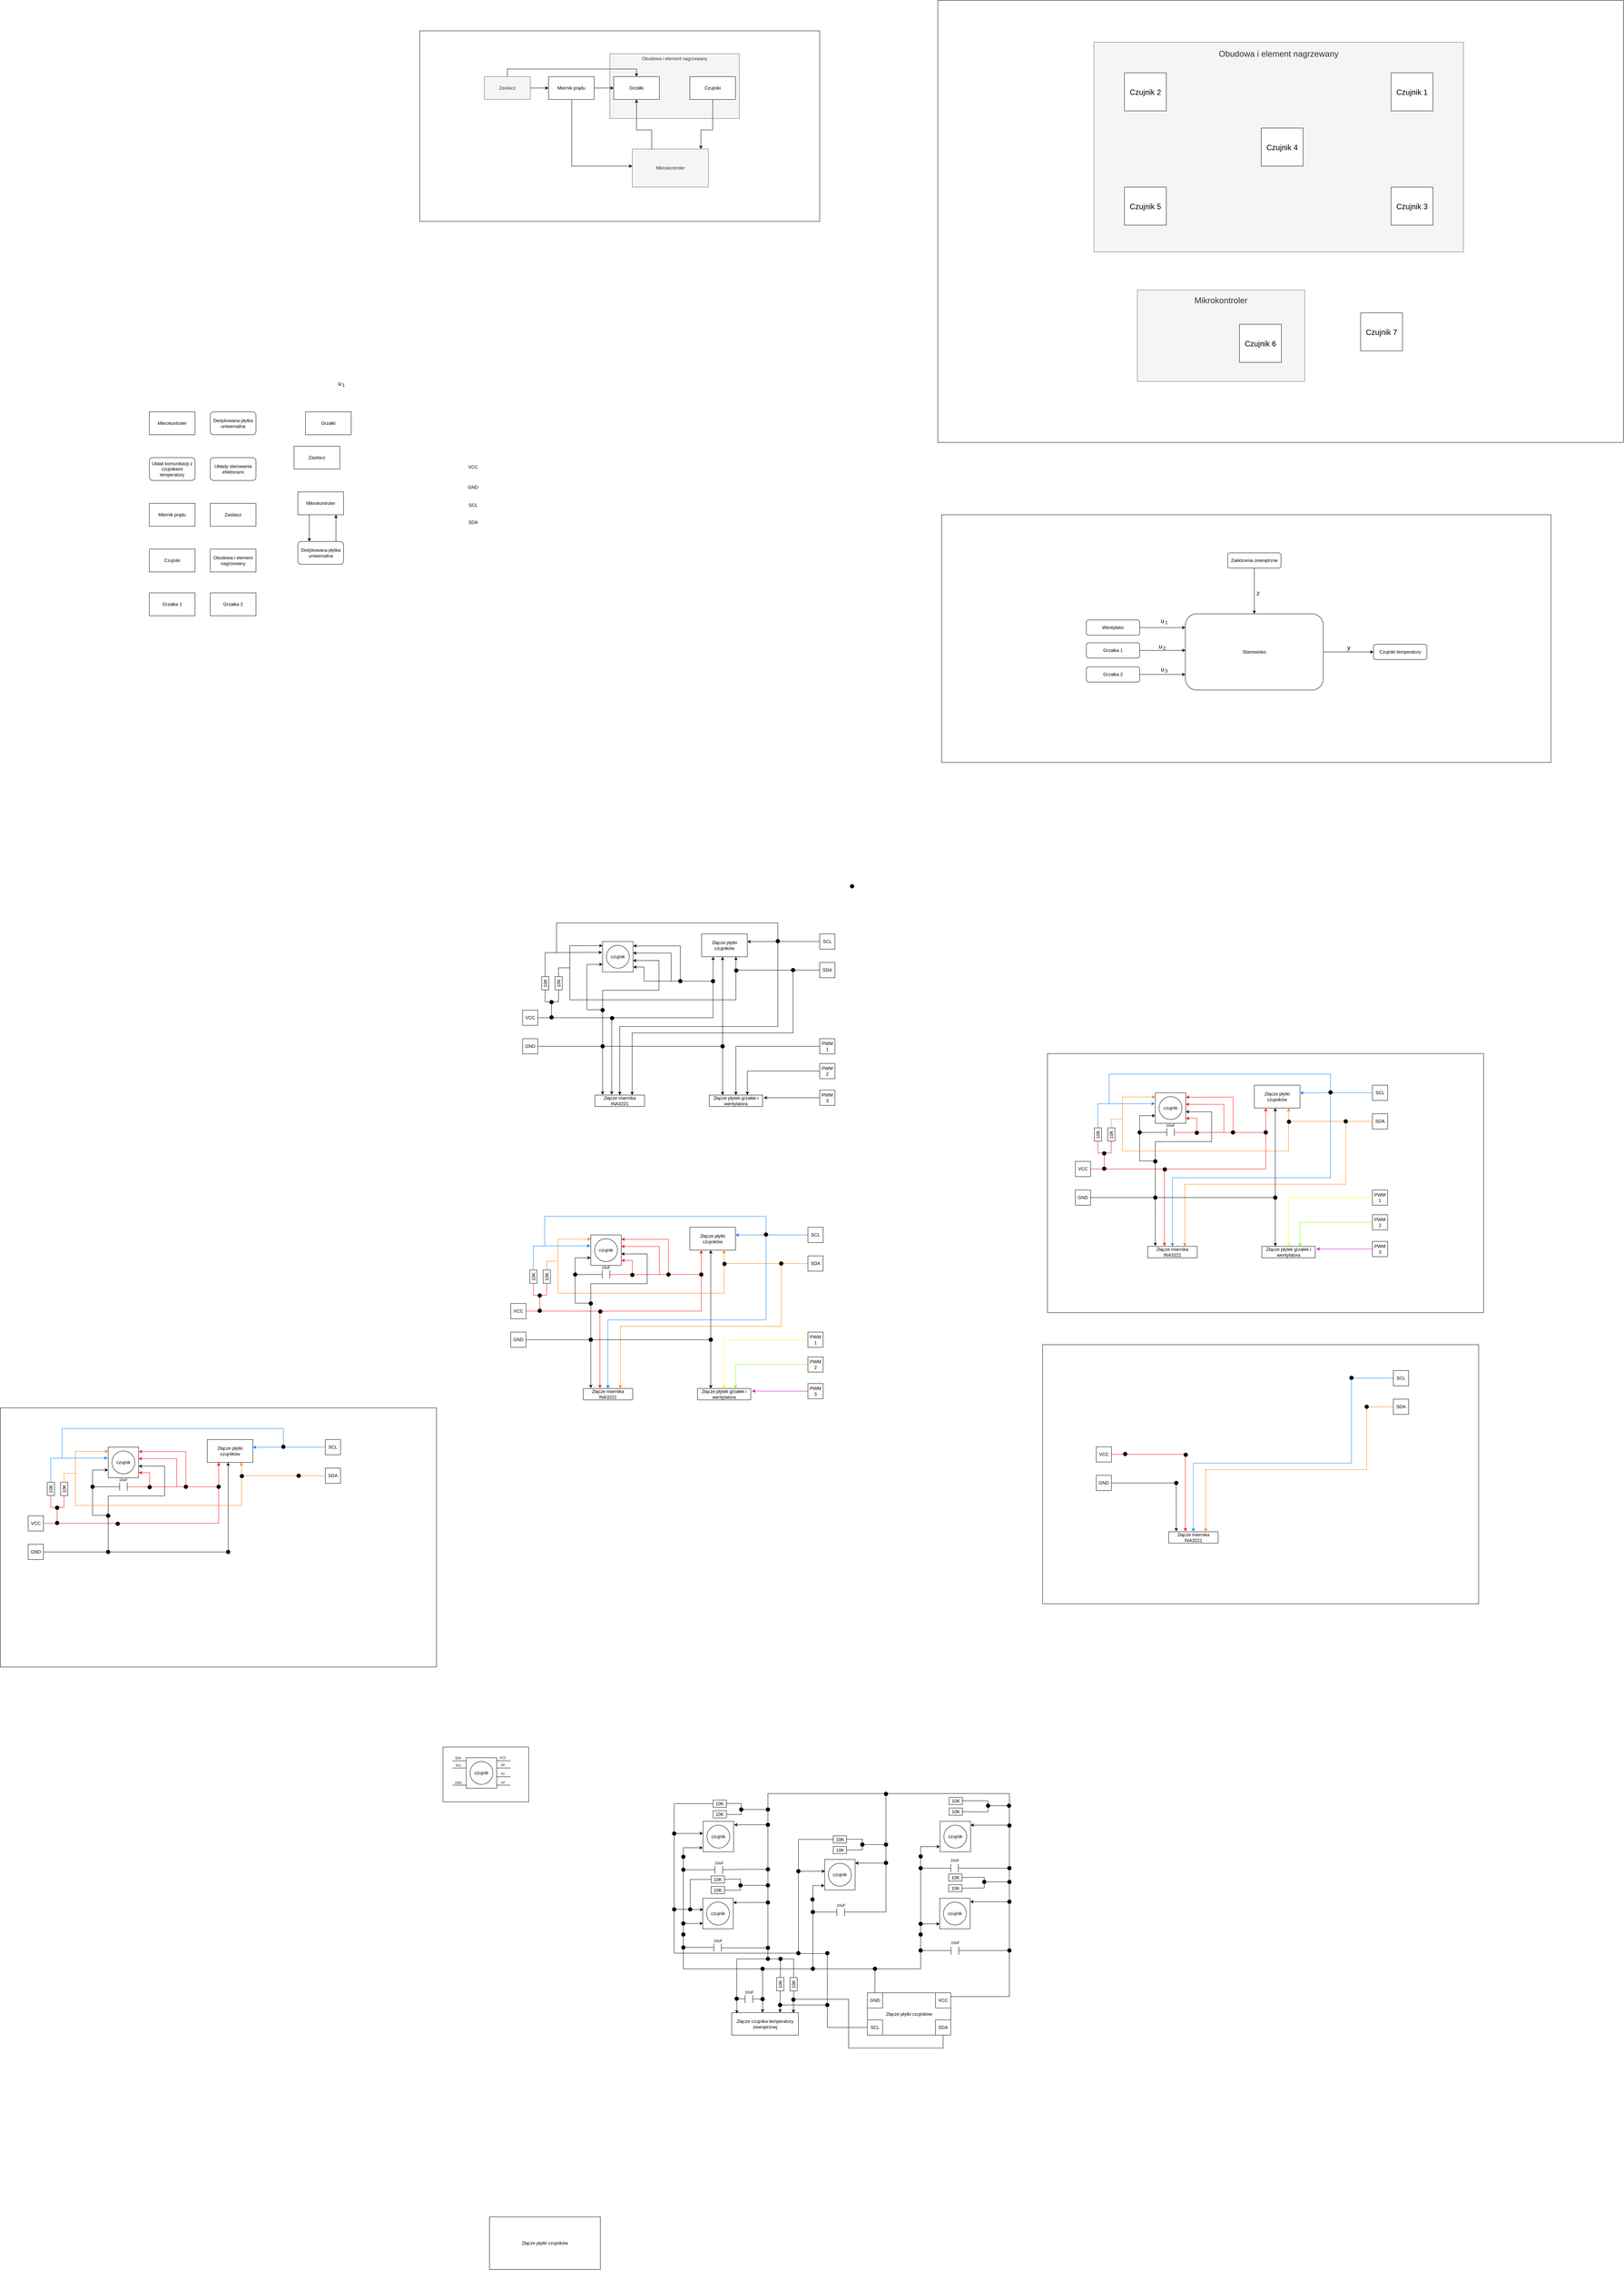 <mxfile version="24.4.15" type="github">
  <diagram name="Strona-1" id="TVoqLBGjjWDmQXNZdC6m">
    <mxGraphModel dx="986" dy="1253" grid="1" gridSize="1" guides="1" tooltips="1" connect="1" arrows="1" fold="1" page="1" pageScale="1" pageWidth="827" pageHeight="1169" math="0" shadow="0">
      <root>
        <mxCell id="0" />
        <mxCell id="1" parent="0" />
        <mxCell id="pC0jOW6HphveOgPJ1kEu-1" value="Mikrokontroler" style="rounded=0;whiteSpace=wrap;html=1;" parent="1" vertex="1">
          <mxGeometry x="70" y="80" width="120" height="60" as="geometry" />
        </mxCell>
        <mxCell id="pC0jOW6HphveOgPJ1kEu-2" value="Dedykowana płytka uniwersalna" style="rounded=1;whiteSpace=wrap;html=1;" parent="1" vertex="1">
          <mxGeometry x="230" y="80" width="120" height="60" as="geometry" />
        </mxCell>
        <mxCell id="pC0jOW6HphveOgPJ1kEu-3" value="Układ komunikacji z czujnikami temperatury" style="rounded=1;whiteSpace=wrap;html=1;" parent="1" vertex="1">
          <mxGeometry x="70" y="200" width="120" height="60" as="geometry" />
        </mxCell>
        <mxCell id="pC0jOW6HphveOgPJ1kEu-4" value="Układy sterowania efektorami" style="rounded=1;whiteSpace=wrap;html=1;" parent="1" vertex="1">
          <mxGeometry x="230" y="200" width="120" height="60" as="geometry" />
        </mxCell>
        <mxCell id="pC0jOW6HphveOgPJ1kEu-6" value="Miernik prądu" style="rounded=0;whiteSpace=wrap;html=1;" parent="1" vertex="1">
          <mxGeometry x="70" y="320" width="120" height="60" as="geometry" />
        </mxCell>
        <mxCell id="pC0jOW6HphveOgPJ1kEu-7" value="Zasilacz" style="rounded=0;whiteSpace=wrap;html=1;" parent="1" vertex="1">
          <mxGeometry x="230" y="320" width="120" height="60" as="geometry" />
        </mxCell>
        <mxCell id="pC0jOW6HphveOgPJ1kEu-8" value="Czujniki" style="rounded=0;whiteSpace=wrap;html=1;" parent="1" vertex="1">
          <mxGeometry x="70" y="440" width="120" height="60" as="geometry" />
        </mxCell>
        <mxCell id="pC0jOW6HphveOgPJ1kEu-9" value="Obudowa i element nagrzewany" style="rounded=0;whiteSpace=wrap;html=1;" parent="1" vertex="1">
          <mxGeometry x="230" y="440" width="120" height="60" as="geometry" />
        </mxCell>
        <mxCell id="pC0jOW6HphveOgPJ1kEu-10" value="Grzałka 1" style="rounded=0;whiteSpace=wrap;html=1;" parent="1" vertex="1">
          <mxGeometry x="70" y="555" width="120" height="60" as="geometry" />
        </mxCell>
        <mxCell id="pC0jOW6HphveOgPJ1kEu-11" value="Grzałka 2" style="rounded=0;whiteSpace=wrap;html=1;" parent="1" vertex="1">
          <mxGeometry x="230" y="555" width="120" height="60" as="geometry" />
        </mxCell>
        <mxCell id="pC0jOW6HphveOgPJ1kEu-13" value="Grzałki" style="rounded=0;whiteSpace=wrap;html=1;" parent="1" vertex="1">
          <mxGeometry x="480" y="80" width="120" height="60" as="geometry" />
        </mxCell>
        <mxCell id="pC0jOW6HphveOgPJ1kEu-18" style="edgeStyle=orthogonalEdgeStyle;rounded=0;orthogonalLoop=1;jettySize=auto;html=1;" parent="1" source="pC0jOW6HphveOgPJ1kEu-14" target="pC0jOW6HphveOgPJ1kEu-16" edge="1">
          <mxGeometry relative="1" as="geometry">
            <Array as="points">
              <mxPoint x="490" y="390" />
              <mxPoint x="490" y="390" />
            </Array>
          </mxGeometry>
        </mxCell>
        <mxCell id="pC0jOW6HphveOgPJ1kEu-14" value="Mikrokontroler" style="rounded=0;whiteSpace=wrap;html=1;" parent="1" vertex="1">
          <mxGeometry x="460" y="290" width="120" height="60" as="geometry" />
        </mxCell>
        <mxCell id="pC0jOW6HphveOgPJ1kEu-15" value="Zasilacz" style="rounded=0;whiteSpace=wrap;html=1;" parent="1" vertex="1">
          <mxGeometry x="450" y="170" width="120" height="60" as="geometry" />
        </mxCell>
        <mxCell id="pC0jOW6HphveOgPJ1kEu-16" value="Dedykowana płytka uniwersalna" style="rounded=1;whiteSpace=wrap;html=1;" parent="1" vertex="1">
          <mxGeometry x="460" y="420" width="120" height="60" as="geometry" />
        </mxCell>
        <mxCell id="pC0jOW6HphveOgPJ1kEu-17" style="edgeStyle=orthogonalEdgeStyle;rounded=0;orthogonalLoop=1;jettySize=auto;html=1;" parent="1" source="pC0jOW6HphveOgPJ1kEu-16" target="pC0jOW6HphveOgPJ1kEu-14" edge="1">
          <mxGeometry relative="1" as="geometry">
            <Array as="points">
              <mxPoint x="560" y="380" />
              <mxPoint x="560" y="380" />
            </Array>
          </mxGeometry>
        </mxCell>
        <mxCell id="pC0jOW6HphveOgPJ1kEu-35" value="" style="rounded=0;whiteSpace=wrap;html=1;" parent="1" vertex="1">
          <mxGeometry x="780" y="-920" width="1050" height="500" as="geometry" />
        </mxCell>
        <mxCell id="pC0jOW6HphveOgPJ1kEu-36" value="&lt;div&gt;Obudowa i element nagrzewany&lt;/div&gt;&lt;div&gt;&lt;br&gt;&lt;/div&gt;&lt;div&gt;&lt;br&gt;&lt;/div&gt;&lt;div&gt;&lt;br&gt;&lt;/div&gt;&lt;div&gt;&lt;br&gt;&lt;/div&gt;&lt;div&gt;&lt;br&gt;&lt;/div&gt;&lt;div&gt;&lt;br&gt;&lt;/div&gt;&lt;div&gt;&lt;br&gt;&lt;/div&gt;&lt;div&gt;&lt;br&gt;&lt;/div&gt;&lt;div&gt;&lt;br&gt;&lt;/div&gt;&lt;div&gt;&lt;br&gt;&lt;/div&gt;" style="rounded=0;whiteSpace=wrap;html=1;fillColor=#f5f5f5;fontColor=#333333;strokeColor=#666666;" parent="1" vertex="1">
          <mxGeometry x="1279" y="-860" width="340" height="170" as="geometry" />
        </mxCell>
        <mxCell id="pC0jOW6HphveOgPJ1kEu-37" value="Grzałki" style="rounded=0;whiteSpace=wrap;html=1;" parent="1" vertex="1">
          <mxGeometry x="1289" y="-800" width="120" height="60" as="geometry" />
        </mxCell>
        <mxCell id="pC0jOW6HphveOgPJ1kEu-38" style="edgeStyle=orthogonalEdgeStyle;rounded=0;orthogonalLoop=1;jettySize=auto;html=1;" parent="1" source="pC0jOW6HphveOgPJ1kEu-39" target="pC0jOW6HphveOgPJ1kEu-40" edge="1">
          <mxGeometry relative="1" as="geometry">
            <Array as="points">
              <mxPoint x="1549" y="-660" />
              <mxPoint x="1518" y="-660" />
            </Array>
          </mxGeometry>
        </mxCell>
        <mxCell id="pC0jOW6HphveOgPJ1kEu-39" value="Czujniki" style="rounded=0;whiteSpace=wrap;html=1;" parent="1" vertex="1">
          <mxGeometry x="1489" y="-800" width="120" height="60" as="geometry" />
        </mxCell>
        <mxCell id="pC0jOW6HphveOgPJ1kEu-40" value="Mikrokontroler" style="rounded=0;whiteSpace=wrap;html=1;fillColor=#f5f5f5;fontColor=#333333;strokeColor=#666666;" parent="1" vertex="1">
          <mxGeometry x="1338" y="-610" width="200" height="100" as="geometry" />
        </mxCell>
        <mxCell id="pC0jOW6HphveOgPJ1kEu-41" style="edgeStyle=orthogonalEdgeStyle;rounded=0;orthogonalLoop=1;jettySize=auto;html=1;exitX=0.25;exitY=0;exitDx=0;exitDy=0;" parent="1" source="pC0jOW6HphveOgPJ1kEu-40" edge="1">
          <mxGeometry relative="1" as="geometry">
            <mxPoint x="1389" y="-580" as="sourcePoint" />
            <mxPoint x="1349" y="-740" as="targetPoint" />
            <Array as="points">
              <mxPoint x="1389" y="-660" />
              <mxPoint x="1349" y="-660" />
            </Array>
          </mxGeometry>
        </mxCell>
        <mxCell id="pC0jOW6HphveOgPJ1kEu-42" style="edgeStyle=orthogonalEdgeStyle;rounded=0;orthogonalLoop=1;jettySize=auto;html=1;entryX=0;entryY=0.5;entryDx=0;entryDy=0;" parent="1" source="pC0jOW6HphveOgPJ1kEu-44" target="pC0jOW6HphveOgPJ1kEu-47" edge="1">
          <mxGeometry relative="1" as="geometry" />
        </mxCell>
        <mxCell id="pC0jOW6HphveOgPJ1kEu-43" style="edgeStyle=orthogonalEdgeStyle;rounded=0;orthogonalLoop=1;jettySize=auto;html=1;" parent="1" source="pC0jOW6HphveOgPJ1kEu-44" target="pC0jOW6HphveOgPJ1kEu-37" edge="1">
          <mxGeometry relative="1" as="geometry">
            <Array as="points">
              <mxPoint x="1010" y="-820" />
              <mxPoint x="1349" y="-820" />
            </Array>
          </mxGeometry>
        </mxCell>
        <mxCell id="pC0jOW6HphveOgPJ1kEu-44" value="Zasilacz" style="rounded=0;whiteSpace=wrap;html=1;fillColor=#f5f5f5;fontColor=#333333;strokeColor=#666666;" parent="1" vertex="1">
          <mxGeometry x="950" y="-800" width="120" height="60" as="geometry" />
        </mxCell>
        <mxCell id="pC0jOW6HphveOgPJ1kEu-45" style="edgeStyle=orthogonalEdgeStyle;rounded=0;orthogonalLoop=1;jettySize=auto;html=1;" parent="1" source="pC0jOW6HphveOgPJ1kEu-47" target="pC0jOW6HphveOgPJ1kEu-37" edge="1">
          <mxGeometry relative="1" as="geometry" />
        </mxCell>
        <mxCell id="pC0jOW6HphveOgPJ1kEu-46" style="edgeStyle=orthogonalEdgeStyle;rounded=0;orthogonalLoop=1;jettySize=auto;html=1;" parent="1" source="pC0jOW6HphveOgPJ1kEu-47" edge="1">
          <mxGeometry relative="1" as="geometry">
            <mxPoint x="1338" y="-565" as="targetPoint" />
            <Array as="points">
              <mxPoint x="1179" y="-565" />
            </Array>
          </mxGeometry>
        </mxCell>
        <mxCell id="pC0jOW6HphveOgPJ1kEu-47" value="Miernik prądu" style="rounded=0;whiteSpace=wrap;html=1;" parent="1" vertex="1">
          <mxGeometry x="1118" y="-800" width="120" height="60" as="geometry" />
        </mxCell>
        <mxCell id="pC0jOW6HphveOgPJ1kEu-59" value="" style="rounded=0;whiteSpace=wrap;html=1;" parent="1" vertex="1">
          <mxGeometry x="2140" y="-1000" width="1800" height="1160" as="geometry" />
        </mxCell>
        <mxCell id="pC0jOW6HphveOgPJ1kEu-60" value="&lt;div style=&quot;font-size: 22px;&quot;&gt;Obudowa i element nagrzewany&lt;/div&gt;&lt;div&gt;&lt;br&gt;&lt;/div&gt;&lt;div&gt;&lt;br&gt;&lt;/div&gt;&lt;div&gt;&lt;br&gt;&lt;/div&gt;&lt;div&gt;&lt;br&gt;&lt;/div&gt;&lt;div&gt;&lt;br&gt;&lt;/div&gt;&lt;div&gt;&lt;br&gt;&lt;/div&gt;&lt;div&gt;&lt;br&gt;&lt;/div&gt;&lt;div&gt;&lt;br&gt;&lt;/div&gt;&lt;div&gt;&lt;br&gt;&lt;/div&gt;&lt;div&gt;&lt;br&gt;&lt;/div&gt;&lt;div&gt;&lt;br&gt;&lt;/div&gt;&lt;div&gt;&lt;br&gt;&lt;/div&gt;&lt;div&gt;&lt;br&gt;&lt;/div&gt;&lt;div&gt;&lt;br&gt;&lt;/div&gt;&lt;div&gt;&lt;br&gt;&lt;/div&gt;&lt;div&gt;&lt;br&gt;&lt;/div&gt;&lt;div&gt;&lt;br&gt;&lt;/div&gt;&lt;div&gt;&lt;br&gt;&lt;/div&gt;&lt;div&gt;&lt;br&gt;&lt;/div&gt;&lt;div&gt;&lt;br&gt;&lt;/div&gt;&lt;div&gt;&lt;br&gt;&lt;/div&gt;&lt;div&gt;&lt;br&gt;&lt;/div&gt;&lt;div&gt;&lt;br&gt;&lt;/div&gt;&lt;div&gt;&lt;br&gt;&lt;/div&gt;&lt;div&gt;&lt;br&gt;&lt;/div&gt;&lt;div&gt;&lt;br&gt;&lt;/div&gt;&lt;div&gt;&lt;br&gt;&lt;/div&gt;&lt;div&gt;&lt;br&gt;&lt;/div&gt;&lt;div&gt;&lt;br&gt;&lt;/div&gt;&lt;div&gt;&lt;br&gt;&lt;/div&gt;&lt;div&gt;&lt;br&gt;&lt;/div&gt;&lt;div&gt;&lt;br&gt;&lt;/div&gt;&lt;div&gt;&lt;br&gt;&lt;/div&gt;&lt;div&gt;&lt;br&gt;&lt;/div&gt;" style="rounded=0;whiteSpace=wrap;html=1;fillColor=#f5f5f5;fontColor=#333333;strokeColor=#666666;" parent="1" vertex="1">
          <mxGeometry x="2550" y="-890" width="970" height="550" as="geometry" />
        </mxCell>
        <mxCell id="pC0jOW6HphveOgPJ1kEu-61" value="&lt;font style=&quot;font-size: 20px;&quot;&gt;Czujnik 1&lt;/font&gt;" style="rounded=0;whiteSpace=wrap;html=1;" parent="1" vertex="1">
          <mxGeometry x="3330" y="-810" width="110" height="100" as="geometry" />
        </mxCell>
        <mxCell id="pC0jOW6HphveOgPJ1kEu-62" value="&lt;font style=&quot;font-size: 20px;&quot;&gt;Czujnik 2&lt;/font&gt;" style="rounded=0;whiteSpace=wrap;html=1;" parent="1" vertex="1">
          <mxGeometry x="2630" y="-810" width="110" height="100" as="geometry" />
        </mxCell>
        <mxCell id="pC0jOW6HphveOgPJ1kEu-63" value="&lt;font style=&quot;font-size: 20px;&quot;&gt;Czujnik 3&lt;br&gt;&lt;/font&gt;" style="rounded=0;whiteSpace=wrap;html=1;" parent="1" vertex="1">
          <mxGeometry x="3330" y="-510" width="110" height="100" as="geometry" />
        </mxCell>
        <mxCell id="pC0jOW6HphveOgPJ1kEu-64" value="&lt;font style=&quot;font-size: 20px;&quot;&gt;Czujnik 4&lt;/font&gt;" style="rounded=0;whiteSpace=wrap;html=1;" parent="1" vertex="1">
          <mxGeometry x="2989" y="-665" width="110" height="100" as="geometry" />
        </mxCell>
        <mxCell id="pC0jOW6HphveOgPJ1kEu-65" value="&lt;font style=&quot;font-size: 20px;&quot;&gt;Czujnik 5&lt;/font&gt;" style="rounded=0;whiteSpace=wrap;html=1;" parent="1" vertex="1">
          <mxGeometry x="2630" y="-510" width="110" height="100" as="geometry" />
        </mxCell>
        <mxCell id="pC0jOW6HphveOgPJ1kEu-66" value="&lt;font style=&quot;font-size: 20px;&quot;&gt;Czujnik 7&lt;/font&gt;" style="rounded=0;whiteSpace=wrap;html=1;" parent="1" vertex="1">
          <mxGeometry x="3250" y="-180" width="110" height="100" as="geometry" />
        </mxCell>
        <mxCell id="pC0jOW6HphveOgPJ1kEu-67" value="&lt;div&gt;&lt;font style=&quot;font-size: 22px;&quot;&gt;Mikrokontroler&lt;br&gt;&lt;/font&gt;&lt;/div&gt;&lt;div&gt;&lt;font style=&quot;font-size: 22px;&quot;&gt;&lt;br&gt;&lt;/font&gt;&lt;/div&gt;&lt;div&gt;&lt;font style=&quot;font-size: 22px;&quot;&gt;&lt;br&gt;&lt;/font&gt;&lt;/div&gt;&lt;div&gt;&lt;font style=&quot;font-size: 22px;&quot;&gt;&lt;br&gt;&lt;/font&gt;&lt;/div&gt;&lt;div&gt;&lt;font style=&quot;font-size: 22px;&quot;&gt;&lt;br&gt;&lt;/font&gt;&lt;/div&gt;&lt;div&gt;&lt;font style=&quot;font-size: 22px;&quot;&gt;&lt;br&gt;&lt;/font&gt;&lt;/div&gt;&lt;div&gt;&lt;font style=&quot;font-size: 22px;&quot;&gt;&lt;br&gt;&lt;/font&gt;&lt;/div&gt;&lt;div&gt;&lt;font style=&quot;font-size: 22px;&quot;&gt;&lt;br&gt;&lt;/font&gt;&lt;/div&gt;" style="rounded=0;whiteSpace=wrap;html=1;fillColor=#f5f5f5;fontColor=#333333;strokeColor=#666666;" parent="1" vertex="1">
          <mxGeometry x="2664" y="-240" width="439" height="240" as="geometry" />
        </mxCell>
        <mxCell id="pC0jOW6HphveOgPJ1kEu-68" value="&lt;div&gt;&lt;font style=&quot;font-size: 20px;&quot;&gt;Czujnik 6&lt;/font&gt;&lt;/div&gt;" style="rounded=0;whiteSpace=wrap;html=1;" parent="1" vertex="1">
          <mxGeometry x="2932" y="-150" width="110" height="100" as="geometry" />
        </mxCell>
        <mxCell id="pHqsY_IIVxixsN0j4mrD-13" value="&lt;font style=&quot;font-size: 16px;&quot;&gt;u&lt;/font&gt;" style="text;html=1;align=center;verticalAlign=middle;whiteSpace=wrap;rounded=0;" parent="1" vertex="1">
          <mxGeometry x="540" y="-10" width="60" height="30" as="geometry" />
        </mxCell>
        <mxCell id="pHqsY_IIVxixsN0j4mrD-14" value="1" style="text;html=1;align=center;verticalAlign=middle;whiteSpace=wrap;rounded=0;" parent="1" vertex="1">
          <mxGeometry x="550" y="-5" width="60" height="30" as="geometry" />
        </mxCell>
        <mxCell id="pHqsY_IIVxixsN0j4mrD-23" value="" style="rounded=0;whiteSpace=wrap;html=1;" parent="1" vertex="1">
          <mxGeometry x="2150" y="350" width="1600" height="650" as="geometry" />
        </mxCell>
        <mxCell id="pHqsY_IIVxixsN0j4mrD-24" style="edgeStyle=orthogonalEdgeStyle;rounded=0;orthogonalLoop=1;jettySize=auto;html=1;entryX=0;entryY=0.5;entryDx=0;entryDy=0;" parent="1" source="pHqsY_IIVxixsN0j4mrD-25" target="pHqsY_IIVxixsN0j4mrD-34" edge="1">
          <mxGeometry relative="1" as="geometry" />
        </mxCell>
        <mxCell id="pHqsY_IIVxixsN0j4mrD-25" value="Stanowisko" style="rounded=1;whiteSpace=wrap;html=1;" parent="1" vertex="1">
          <mxGeometry x="2790" y="610" width="362" height="200" as="geometry" />
        </mxCell>
        <mxCell id="pHqsY_IIVxixsN0j4mrD-26" style="edgeStyle=orthogonalEdgeStyle;rounded=0;orthogonalLoop=1;jettySize=auto;html=1;entryX=0;entryY=0.25;entryDx=0;entryDy=0;" parent="1" source="pHqsY_IIVxixsN0j4mrD-27" edge="1">
          <mxGeometry relative="1" as="geometry">
            <mxPoint x="2790" y="646" as="targetPoint" />
          </mxGeometry>
        </mxCell>
        <mxCell id="pHqsY_IIVxixsN0j4mrD-27" value="Wentylator" style="rounded=1;whiteSpace=wrap;html=1;" parent="1" vertex="1">
          <mxGeometry x="2530" y="626" width="140" height="40" as="geometry" />
        </mxCell>
        <mxCell id="pHqsY_IIVxixsN0j4mrD-28" value="Grzałka 1" style="rounded=1;whiteSpace=wrap;html=1;" parent="1" vertex="1">
          <mxGeometry x="2530" y="686" width="140" height="40" as="geometry" />
        </mxCell>
        <mxCell id="pHqsY_IIVxixsN0j4mrD-29" style="edgeStyle=orthogonalEdgeStyle;rounded=0;orthogonalLoop=1;jettySize=auto;html=1;" parent="1" source="pHqsY_IIVxixsN0j4mrD-30" target="pHqsY_IIVxixsN0j4mrD-25" edge="1">
          <mxGeometry relative="1" as="geometry" />
        </mxCell>
        <mxCell id="pHqsY_IIVxixsN0j4mrD-30" value="Zakłócenia zewnętrzne" style="rounded=1;whiteSpace=wrap;html=1;" parent="1" vertex="1">
          <mxGeometry x="2901" y="450" width="140" height="40" as="geometry" />
        </mxCell>
        <mxCell id="pHqsY_IIVxixsN0j4mrD-31" style="edgeStyle=orthogonalEdgeStyle;rounded=0;orthogonalLoop=1;jettySize=auto;html=1;entryX=0.001;entryY=0.704;entryDx=0;entryDy=0;entryPerimeter=0;" parent="1" source="pHqsY_IIVxixsN0j4mrD-28" edge="1">
          <mxGeometry relative="1" as="geometry">
            <mxPoint x="2790.362" y="705.8" as="targetPoint" />
          </mxGeometry>
        </mxCell>
        <mxCell id="pHqsY_IIVxixsN0j4mrD-32" style="edgeStyle=orthogonalEdgeStyle;rounded=0;orthogonalLoop=1;jettySize=auto;html=1;entryX=0;entryY=0.75;entryDx=0;entryDy=0;" parent="1" source="pHqsY_IIVxixsN0j4mrD-33" edge="1">
          <mxGeometry relative="1" as="geometry">
            <mxPoint x="2790" y="769" as="targetPoint" />
          </mxGeometry>
        </mxCell>
        <mxCell id="pHqsY_IIVxixsN0j4mrD-33" value="&lt;div&gt;Grzałka 2&lt;/div&gt;" style="rounded=1;whiteSpace=wrap;html=1;" parent="1" vertex="1">
          <mxGeometry x="2530" y="749" width="140" height="40" as="geometry" />
        </mxCell>
        <mxCell id="pHqsY_IIVxixsN0j4mrD-34" value="Czujniki temperatury" style="rounded=1;whiteSpace=wrap;html=1;" parent="1" vertex="1">
          <mxGeometry x="3284" y="690" width="140" height="40" as="geometry" />
        </mxCell>
        <mxCell id="pHqsY_IIVxixsN0j4mrD-35" value="&lt;font style=&quot;font-size: 16px;&quot;&gt;z&lt;/font&gt;" style="text;html=1;align=center;verticalAlign=middle;whiteSpace=wrap;rounded=0;" parent="1" vertex="1">
          <mxGeometry x="2951" y="540" width="60" height="30" as="geometry" />
        </mxCell>
        <mxCell id="pHqsY_IIVxixsN0j4mrD-36" value="&lt;font style=&quot;font-size: 16px;&quot;&gt;u&lt;/font&gt;" style="text;html=1;align=center;verticalAlign=middle;whiteSpace=wrap;rounded=0;" parent="1" vertex="1">
          <mxGeometry x="2700" y="613" width="60" height="30" as="geometry" />
        </mxCell>
        <mxCell id="pHqsY_IIVxixsN0j4mrD-37" value="1" style="text;html=1;align=center;verticalAlign=middle;whiteSpace=wrap;rounded=0;" parent="1" vertex="1">
          <mxGeometry x="2710" y="618" width="60" height="30" as="geometry" />
        </mxCell>
        <mxCell id="pHqsY_IIVxixsN0j4mrD-38" value="&lt;font style=&quot;font-size: 16px;&quot;&gt;u&lt;/font&gt;" style="text;html=1;align=center;verticalAlign=middle;whiteSpace=wrap;rounded=0;" parent="1" vertex="1">
          <mxGeometry x="2695" y="680" width="60" height="30" as="geometry" />
        </mxCell>
        <mxCell id="pHqsY_IIVxixsN0j4mrD-39" value="2" style="text;html=1;align=center;verticalAlign=middle;whiteSpace=wrap;rounded=0;" parent="1" vertex="1">
          <mxGeometry x="2705" y="685" width="60" height="30" as="geometry" />
        </mxCell>
        <mxCell id="pHqsY_IIVxixsN0j4mrD-40" value="&lt;font style=&quot;font-size: 16px;&quot;&gt;u&lt;/font&gt;" style="text;html=1;align=center;verticalAlign=middle;whiteSpace=wrap;rounded=0;" parent="1" vertex="1">
          <mxGeometry x="2700" y="740" width="60" height="30" as="geometry" />
        </mxCell>
        <mxCell id="pHqsY_IIVxixsN0j4mrD-41" value="3" style="text;html=1;align=center;verticalAlign=middle;whiteSpace=wrap;rounded=0;" parent="1" vertex="1">
          <mxGeometry x="2710" y="745" width="60" height="30" as="geometry" />
        </mxCell>
        <mxCell id="pHqsY_IIVxixsN0j4mrD-42" value="&lt;font style=&quot;font-size: 16px;&quot;&gt;y&lt;/font&gt;" style="text;html=1;align=center;verticalAlign=middle;whiteSpace=wrap;rounded=0;" parent="1" vertex="1">
          <mxGeometry x="3189" y="683" width="60" height="30" as="geometry" />
        </mxCell>
        <mxCell id="pHqsY_IIVxixsN0j4mrD-44" value="SCL" style="text;html=1;align=center;verticalAlign=middle;whiteSpace=wrap;rounded=0;" parent="1" vertex="1">
          <mxGeometry x="890" y="310" width="60" height="30" as="geometry" />
        </mxCell>
        <mxCell id="pHqsY_IIVxixsN0j4mrD-45" value="SDA" style="text;html=1;align=center;verticalAlign=middle;whiteSpace=wrap;rounded=0;" parent="1" vertex="1">
          <mxGeometry x="890" y="355" width="60" height="30" as="geometry" />
        </mxCell>
        <mxCell id="pHqsY_IIVxixsN0j4mrD-46" value="VCC" style="text;html=1;align=center;verticalAlign=middle;whiteSpace=wrap;rounded=0;" parent="1" vertex="1">
          <mxGeometry x="890" y="210" width="60" height="30" as="geometry" />
        </mxCell>
        <mxCell id="pHqsY_IIVxixsN0j4mrD-47" value="GND" style="text;html=1;align=center;verticalAlign=middle;whiteSpace=wrap;rounded=0;" parent="1" vertex="1">
          <mxGeometry x="890" y="263" width="60" height="30" as="geometry" />
        </mxCell>
        <mxCell id="ftrx9jOI1mfJupE6N-4T-10" value="Złącze płytki czujników" style="rounded=0;whiteSpace=wrap;html=1;" parent="1" vertex="1">
          <mxGeometry x="1520" y="1450" width="120" height="60" as="geometry" />
        </mxCell>
        <mxCell id="ftrx9jOI1mfJupE6N-4T-11" value="" style="whiteSpace=wrap;html=1;aspect=fixed;" parent="1" vertex="1">
          <mxGeometry x="1260" y="1470" width="80" height="80" as="geometry" />
        </mxCell>
        <mxCell id="ftrx9jOI1mfJupE6N-4T-12" value="czujnik" style="ellipse;whiteSpace=wrap;html=1;aspect=fixed;" parent="1" vertex="1">
          <mxGeometry x="1270" y="1480" width="60" height="60" as="geometry" />
        </mxCell>
        <mxCell id="ftrx9jOI1mfJupE6N-4T-13" value="Złącze miernika INA3221" style="rounded=0;whiteSpace=wrap;html=1;" parent="1" vertex="1">
          <mxGeometry x="1240" y="1873" width="130" height="30" as="geometry" />
        </mxCell>
        <mxCell id="ftrx9jOI1mfJupE6N-4T-14" value="Złącze płytek grzałek i wentylatora" style="rounded=0;whiteSpace=wrap;html=1;" parent="1" vertex="1">
          <mxGeometry x="1540" y="1873" width="140" height="30" as="geometry" />
        </mxCell>
        <mxCell id="ftrx9jOI1mfJupE6N-4T-24" style="edgeStyle=orthogonalEdgeStyle;rounded=0;orthogonalLoop=1;jettySize=auto;html=1;entryX=0.338;entryY=-0.033;entryDx=0;entryDy=0;entryPerimeter=0;" parent="1" source="ftrx9jOI1mfJupE6N-4T-15" target="ftrx9jOI1mfJupE6N-4T-13" edge="1">
          <mxGeometry relative="1" as="geometry" />
        </mxCell>
        <mxCell id="ftrx9jOI1mfJupE6N-4T-40" style="edgeStyle=orthogonalEdgeStyle;rounded=0;orthogonalLoop=1;jettySize=auto;html=1;entryX=0.25;entryY=1;entryDx=0;entryDy=0;" parent="1" edge="1">
          <mxGeometry relative="1" as="geometry">
            <mxPoint x="1090" y="1670" as="sourcePoint" />
            <mxPoint x="1550" y="1510" as="targetPoint" />
            <Array as="points">
              <mxPoint x="1550" y="1670" />
            </Array>
          </mxGeometry>
        </mxCell>
        <mxCell id="ftrx9jOI1mfJupE6N-4T-15" value="VCC" style="whiteSpace=wrap;html=1;aspect=fixed;" parent="1" vertex="1">
          <mxGeometry x="1050" y="1650" width="40" height="40" as="geometry" />
        </mxCell>
        <mxCell id="ftrx9jOI1mfJupE6N-4T-23" style="edgeStyle=orthogonalEdgeStyle;rounded=0;orthogonalLoop=1;jettySize=auto;html=1;entryX=0.154;entryY=-0.033;entryDx=0;entryDy=0;entryPerimeter=0;" parent="1" source="ftrx9jOI1mfJupE6N-4T-16" target="ftrx9jOI1mfJupE6N-4T-13" edge="1">
          <mxGeometry relative="1" as="geometry">
            <Array as="points">
              <mxPoint x="1260" y="1745" />
            </Array>
          </mxGeometry>
        </mxCell>
        <mxCell id="ftrx9jOI1mfJupE6N-4T-38" style="edgeStyle=orthogonalEdgeStyle;rounded=0;orthogonalLoop=1;jettySize=auto;html=1;" parent="1" source="ftrx9jOI1mfJupE6N-4T-16" target="ftrx9jOI1mfJupE6N-4T-10" edge="1">
          <mxGeometry relative="1" as="geometry">
            <Array as="points">
              <mxPoint x="1575" y="1745" />
            </Array>
          </mxGeometry>
        </mxCell>
        <mxCell id="ftrx9jOI1mfJupE6N-4T-16" value="GND" style="whiteSpace=wrap;html=1;aspect=fixed;" parent="1" vertex="1">
          <mxGeometry x="1050" y="1725" width="40" height="40" as="geometry" />
        </mxCell>
        <mxCell id="ftrx9jOI1mfJupE6N-4T-25" style="edgeStyle=orthogonalEdgeStyle;rounded=0;orthogonalLoop=1;jettySize=auto;html=1;entryX=0.5;entryY=0;entryDx=0;entryDy=0;" parent="1" source="ftrx9jOI1mfJupE6N-4T-17" target="ftrx9jOI1mfJupE6N-4T-13" edge="1">
          <mxGeometry relative="1" as="geometry">
            <Array as="points">
              <mxPoint x="1720" y="1470" />
              <mxPoint x="1720" y="1693" />
              <mxPoint x="1305" y="1693" />
            </Array>
          </mxGeometry>
        </mxCell>
        <mxCell id="ftrx9jOI1mfJupE6N-4T-17" value="SCL" style="whiteSpace=wrap;html=1;aspect=fixed;" parent="1" vertex="1">
          <mxGeometry x="1830" y="1450" width="40" height="40" as="geometry" />
        </mxCell>
        <mxCell id="ftrx9jOI1mfJupE6N-4T-35" style="edgeStyle=orthogonalEdgeStyle;rounded=0;orthogonalLoop=1;jettySize=auto;html=1;entryX=0.75;entryY=0;entryDx=0;entryDy=0;" parent="1" source="ftrx9jOI1mfJupE6N-4T-18" target="ftrx9jOI1mfJupE6N-4T-13" edge="1">
          <mxGeometry relative="1" as="geometry">
            <Array as="points">
              <mxPoint x="1760" y="1545" />
              <mxPoint x="1760" y="1710" />
              <mxPoint x="1338" y="1710" />
            </Array>
          </mxGeometry>
        </mxCell>
        <mxCell id="ftrx9jOI1mfJupE6N-4T-36" style="edgeStyle=orthogonalEdgeStyle;rounded=0;orthogonalLoop=1;jettySize=auto;html=1;entryX=0.75;entryY=1;entryDx=0;entryDy=0;" parent="1" source="ftrx9jOI1mfJupE6N-4T-18" target="ftrx9jOI1mfJupE6N-4T-10" edge="1">
          <mxGeometry relative="1" as="geometry" />
        </mxCell>
        <mxCell id="ftrx9jOI1mfJupE6N-4T-18" value="SDA" style="whiteSpace=wrap;html=1;aspect=fixed;" parent="1" vertex="1">
          <mxGeometry x="1830" y="1525" width="40" height="40" as="geometry" />
        </mxCell>
        <mxCell id="ftrx9jOI1mfJupE6N-4T-19" value="PWM 1" style="whiteSpace=wrap;html=1;aspect=fixed;" parent="1" vertex="1">
          <mxGeometry x="1830" y="1725" width="40" height="40" as="geometry" />
        </mxCell>
        <mxCell id="ftrx9jOI1mfJupE6N-4T-33" style="edgeStyle=orthogonalEdgeStyle;rounded=0;orthogonalLoop=1;jettySize=auto;html=1;" parent="1" source="ftrx9jOI1mfJupE6N-4T-20" target="ftrx9jOI1mfJupE6N-4T-14" edge="1">
          <mxGeometry relative="1" as="geometry">
            <Array as="points">
              <mxPoint x="1640" y="1810" />
            </Array>
          </mxGeometry>
        </mxCell>
        <mxCell id="ftrx9jOI1mfJupE6N-4T-20" value="PWM 2" style="whiteSpace=wrap;html=1;aspect=fixed;" parent="1" vertex="1">
          <mxGeometry x="1830" y="1790" width="40" height="40" as="geometry" />
        </mxCell>
        <mxCell id="ftrx9jOI1mfJupE6N-4T-34" style="edgeStyle=orthogonalEdgeStyle;rounded=0;orthogonalLoop=1;jettySize=auto;html=1;entryX=1.022;entryY=0.231;entryDx=0;entryDy=0;entryPerimeter=0;" parent="1" source="ftrx9jOI1mfJupE6N-4T-21" target="ftrx9jOI1mfJupE6N-4T-14" edge="1">
          <mxGeometry relative="1" as="geometry" />
        </mxCell>
        <mxCell id="ftrx9jOI1mfJupE6N-4T-21" value="PWM 3" style="whiteSpace=wrap;html=1;aspect=fixed;" parent="1" vertex="1">
          <mxGeometry x="1830" y="1860" width="40" height="40" as="geometry" />
        </mxCell>
        <mxCell id="ftrx9jOI1mfJupE6N-4T-22" style="edgeStyle=orthogonalEdgeStyle;rounded=0;orthogonalLoop=1;jettySize=auto;html=1;entryX=0.25;entryY=0;entryDx=0;entryDy=0;" parent="1" source="ftrx9jOI1mfJupE6N-4T-16" target="ftrx9jOI1mfJupE6N-4T-14" edge="1">
          <mxGeometry relative="1" as="geometry" />
        </mxCell>
        <mxCell id="ftrx9jOI1mfJupE6N-4T-26" style="edgeStyle=orthogonalEdgeStyle;rounded=0;orthogonalLoop=1;jettySize=auto;html=1;entryX=1;entryY=0.337;entryDx=0;entryDy=0;entryPerimeter=0;" parent="1" source="ftrx9jOI1mfJupE6N-4T-17" target="ftrx9jOI1mfJupE6N-4T-10" edge="1">
          <mxGeometry relative="1" as="geometry">
            <Array as="points" />
          </mxGeometry>
        </mxCell>
        <mxCell id="ftrx9jOI1mfJupE6N-4T-27" value="" style="endArrow=classic;html=1;rounded=0;entryX=-0.018;entryY=0.357;entryDx=0;entryDy=0;entryPerimeter=0;" parent="1" target="ftrx9jOI1mfJupE6N-4T-11" edge="1">
          <mxGeometry width="50" height="50" relative="1" as="geometry">
            <mxPoint x="1720" y="1471" as="sourcePoint" />
            <mxPoint x="1248" y="1420" as="targetPoint" />
            <Array as="points">
              <mxPoint x="1720" y="1421" />
              <mxPoint x="1139" y="1421" />
              <mxPoint x="1139" y="1499" />
            </Array>
          </mxGeometry>
        </mxCell>
        <mxCell id="ftrx9jOI1mfJupE6N-4T-28" value="" style="ellipse;whiteSpace=wrap;html=1;aspect=fixed;fillColor=#000000;" parent="1" vertex="1">
          <mxGeometry x="1910" y="1320" width="10" height="10" as="geometry" />
        </mxCell>
        <mxCell id="ftrx9jOI1mfJupE6N-4T-29" value="" style="ellipse;whiteSpace=wrap;html=1;aspect=fixed;fillColor=#000000;" parent="1" vertex="1">
          <mxGeometry x="1715" y="1464" width="10" height="10" as="geometry" />
        </mxCell>
        <mxCell id="ftrx9jOI1mfJupE6N-4T-45" style="edgeStyle=orthogonalEdgeStyle;rounded=0;orthogonalLoop=1;jettySize=auto;html=1;entryX=0;entryY=0.75;entryDx=0;entryDy=0;" parent="1" edge="1">
          <mxGeometry relative="1" as="geometry">
            <mxPoint x="1260" y="1740" as="sourcePoint" />
            <mxPoint x="1260" y="1530" as="targetPoint" />
            <Array as="points">
              <mxPoint x="1260" y="1649" />
              <mxPoint x="1219" y="1649" />
              <mxPoint x="1219" y="1530" />
            </Array>
          </mxGeometry>
        </mxCell>
        <mxCell id="ftrx9jOI1mfJupE6N-4T-31" value="" style="ellipse;whiteSpace=wrap;html=1;aspect=fixed;fillColor=#000000;" parent="1" vertex="1">
          <mxGeometry x="1255" y="1740" width="10" height="10" as="geometry" />
        </mxCell>
        <mxCell id="ftrx9jOI1mfJupE6N-4T-32" style="edgeStyle=orthogonalEdgeStyle;rounded=0;orthogonalLoop=1;jettySize=auto;html=1;entryX=0.5;entryY=0;entryDx=0;entryDy=0;" parent="1" source="ftrx9jOI1mfJupE6N-4T-19" target="ftrx9jOI1mfJupE6N-4T-14" edge="1">
          <mxGeometry relative="1" as="geometry" />
        </mxCell>
        <mxCell id="ftrx9jOI1mfJupE6N-4T-37" value="" style="ellipse;whiteSpace=wrap;html=1;aspect=fixed;fillColor=#000000;" parent="1" vertex="1">
          <mxGeometry x="1755" y="1540" width="10" height="10" as="geometry" />
        </mxCell>
        <mxCell id="ftrx9jOI1mfJupE6N-4T-39" value="" style="ellipse;whiteSpace=wrap;html=1;aspect=fixed;fillColor=#000000;" parent="1" vertex="1">
          <mxGeometry x="1570" y="1740" width="10" height="10" as="geometry" />
        </mxCell>
        <mxCell id="ftrx9jOI1mfJupE6N-4T-48" style="edgeStyle=orthogonalEdgeStyle;rounded=0;orthogonalLoop=1;jettySize=auto;html=1;entryX=1;entryY=0.623;entryDx=0;entryDy=0;entryPerimeter=0;" parent="1" source="ftrx9jOI1mfJupE6N-4T-41" target="ftrx9jOI1mfJupE6N-4T-11" edge="1">
          <mxGeometry relative="1" as="geometry">
            <mxPoint x="1385" y="1540" as="targetPoint" />
            <Array as="points">
              <mxPoint x="1260" y="1598" />
              <mxPoint x="1408" y="1598" />
              <mxPoint x="1408" y="1520" />
            </Array>
          </mxGeometry>
        </mxCell>
        <mxCell id="ftrx9jOI1mfJupE6N-4T-41" value="" style="ellipse;whiteSpace=wrap;html=1;aspect=fixed;fillColor=#000000;" parent="1" vertex="1">
          <mxGeometry x="1255" y="1645" width="10" height="10" as="geometry" />
        </mxCell>
        <mxCell id="ftrx9jOI1mfJupE6N-4T-43" style="edgeStyle=orthogonalEdgeStyle;rounded=0;orthogonalLoop=1;jettySize=auto;html=1;entryX=0;entryY=0.138;entryDx=0;entryDy=0;entryPerimeter=0;" parent="1" source="ftrx9jOI1mfJupE6N-4T-18" target="ftrx9jOI1mfJupE6N-4T-11" edge="1">
          <mxGeometry relative="1" as="geometry">
            <Array as="points">
              <mxPoint x="1610" y="1545" />
              <mxPoint x="1610" y="1623" />
              <mxPoint x="1174" y="1623" />
              <mxPoint x="1174" y="1481" />
            </Array>
          </mxGeometry>
        </mxCell>
        <mxCell id="ftrx9jOI1mfJupE6N-4T-44" value="" style="ellipse;whiteSpace=wrap;html=1;aspect=fixed;fillColor=#000000;" parent="1" vertex="1">
          <mxGeometry x="1545" y="1569" width="10" height="10" as="geometry" />
        </mxCell>
        <mxCell id="ftrx9jOI1mfJupE6N-4T-46" value="" style="ellipse;whiteSpace=wrap;html=1;aspect=fixed;fillColor=#000000;" parent="1" vertex="1">
          <mxGeometry x="1280" y="1666" width="10" height="10" as="geometry" />
        </mxCell>
        <mxCell id="ftrx9jOI1mfJupE6N-4T-50" value="" style="ellipse;whiteSpace=wrap;html=1;aspect=fixed;fillColor=#000000;" parent="1" vertex="1">
          <mxGeometry x="1606" y="1541" width="10" height="10" as="geometry" />
        </mxCell>
        <mxCell id="ftrx9jOI1mfJupE6N-4T-52" style="edgeStyle=orthogonalEdgeStyle;rounded=0;orthogonalLoop=1;jettySize=auto;html=1;entryX=1.005;entryY=0.143;entryDx=0;entryDy=0;entryPerimeter=0;" parent="1" source="ftrx9jOI1mfJupE6N-4T-44" target="ftrx9jOI1mfJupE6N-4T-11" edge="1">
          <mxGeometry relative="1" as="geometry">
            <Array as="points">
              <mxPoint x="1464" y="1574" />
              <mxPoint x="1464" y="1481" />
            </Array>
          </mxGeometry>
        </mxCell>
        <mxCell id="ftrx9jOI1mfJupE6N-4T-53" value="10K" style="rounded=0;whiteSpace=wrap;html=1;rotation=-90;" parent="1" vertex="1">
          <mxGeometry x="1127" y="1570" width="35" height="19" as="geometry" />
        </mxCell>
        <mxCell id="ftrx9jOI1mfJupE6N-4T-54" value="10K" style="rounded=0;whiteSpace=wrap;html=1;rotation=-90;" parent="1" vertex="1">
          <mxGeometry x="1092" y="1570" width="35" height="19" as="geometry" />
        </mxCell>
        <mxCell id="ftrx9jOI1mfJupE6N-4T-56" value="" style="endArrow=none;html=1;rounded=0;exitX=1;exitY=0.5;exitDx=0;exitDy=0;" parent="1" source="ftrx9jOI1mfJupE6N-4T-54" edge="1">
          <mxGeometry width="50" height="50" relative="1" as="geometry">
            <mxPoint x="1203" y="1567" as="sourcePoint" />
            <mxPoint x="1139" y="1499" as="targetPoint" />
            <Array as="points">
              <mxPoint x="1109" y="1499" />
            </Array>
          </mxGeometry>
        </mxCell>
        <mxCell id="ftrx9jOI1mfJupE6N-4T-57" value="" style="endArrow=none;html=1;rounded=0;entryX=1;entryY=0.5;entryDx=0;entryDy=0;" parent="1" target="ftrx9jOI1mfJupE6N-4T-53" edge="1">
          <mxGeometry width="50" height="50" relative="1" as="geometry">
            <mxPoint x="1174" y="1539" as="sourcePoint" />
            <mxPoint x="1253" y="1517" as="targetPoint" />
            <Array as="points">
              <mxPoint x="1144" y="1539" />
            </Array>
          </mxGeometry>
        </mxCell>
        <mxCell id="ftrx9jOI1mfJupE6N-4T-58" value="" style="endArrow=none;html=1;rounded=0;entryX=0;entryY=0.5;entryDx=0;entryDy=0;exitX=0;exitY=0.5;exitDx=0;exitDy=0;" parent="1" source="ftrx9jOI1mfJupE6N-4T-53" target="ftrx9jOI1mfJupE6N-4T-54" edge="1">
          <mxGeometry width="50" height="50" relative="1" as="geometry">
            <mxPoint x="1206" y="1623" as="sourcePoint" />
            <mxPoint x="1256" y="1573" as="targetPoint" />
            <Array as="points">
              <mxPoint x="1144" y="1628" />
              <mxPoint x="1109" y="1628" />
            </Array>
          </mxGeometry>
        </mxCell>
        <mxCell id="ftrx9jOI1mfJupE6N-4T-59" value="" style="endArrow=none;html=1;rounded=0;" parent="1" edge="1">
          <mxGeometry width="50" height="50" relative="1" as="geometry">
            <mxPoint x="1126" y="1670" as="sourcePoint" />
            <mxPoint x="1126" y="1629" as="targetPoint" />
          </mxGeometry>
        </mxCell>
        <mxCell id="ftrx9jOI1mfJupE6N-4T-60" value="" style="ellipse;whiteSpace=wrap;html=1;aspect=fixed;fillColor=#000000;" parent="1" vertex="1">
          <mxGeometry x="1121" y="1664" width="10" height="10" as="geometry" />
        </mxCell>
        <mxCell id="ftrx9jOI1mfJupE6N-4T-61" value="" style="ellipse;whiteSpace=wrap;html=1;aspect=fixed;fillColor=#000000;" parent="1" vertex="1">
          <mxGeometry x="1121" y="1624" width="10" height="10" as="geometry" />
        </mxCell>
        <mxCell id="ftrx9jOI1mfJupE6N-4T-63" value="" style="ellipse;whiteSpace=wrap;html=1;aspect=fixed;fillColor=#000000;" parent="1" vertex="1">
          <mxGeometry x="1459" y="1569" width="10" height="10" as="geometry" />
        </mxCell>
        <mxCell id="ftrx9jOI1mfJupE6N-4T-64" style="edgeStyle=orthogonalEdgeStyle;rounded=0;orthogonalLoop=1;jettySize=auto;html=1;entryX=1;entryY=0.378;entryDx=0;entryDy=0;entryPerimeter=0;" parent="1" source="ftrx9jOI1mfJupE6N-4T-63" target="ftrx9jOI1mfJupE6N-4T-11" edge="1">
          <mxGeometry relative="1" as="geometry">
            <Array as="points">
              <mxPoint x="1440" y="1574" />
              <mxPoint x="1440" y="1500" />
            </Array>
          </mxGeometry>
        </mxCell>
        <mxCell id="ftrx9jOI1mfJupE6N-4T-65" style="edgeStyle=orthogonalEdgeStyle;rounded=0;orthogonalLoop=1;jettySize=auto;html=1;entryX=1.005;entryY=0.838;entryDx=0;entryDy=0;entryPerimeter=0;" parent="1" source="ftrx9jOI1mfJupE6N-4T-63" target="ftrx9jOI1mfJupE6N-4T-11" edge="1">
          <mxGeometry relative="1" as="geometry">
            <Array as="points">
              <mxPoint x="1369" y="1574" />
              <mxPoint x="1369" y="1537" />
            </Array>
          </mxGeometry>
        </mxCell>
        <mxCell id="ftrx9jOI1mfJupE6N-4T-66" value="Złącze płytki czujników" style="rounded=0;whiteSpace=wrap;html=1;" parent="1" vertex="1">
          <mxGeometry x="1489" y="2220" width="120" height="60" as="geometry" />
        </mxCell>
        <mxCell id="ftrx9jOI1mfJupE6N-4T-67" value="" style="whiteSpace=wrap;html=1;aspect=fixed;" parent="1" vertex="1">
          <mxGeometry x="1229" y="2240" width="80" height="80" as="geometry" />
        </mxCell>
        <mxCell id="ftrx9jOI1mfJupE6N-4T-68" value="czujnik" style="ellipse;whiteSpace=wrap;html=1;aspect=fixed;" parent="1" vertex="1">
          <mxGeometry x="1239" y="2250" width="60" height="60" as="geometry" />
        </mxCell>
        <mxCell id="ftrx9jOI1mfJupE6N-4T-69" value="Złącze miernika INA3221" style="rounded=0;whiteSpace=wrap;html=1;" parent="1" vertex="1">
          <mxGeometry x="1209" y="2643" width="130" height="30" as="geometry" />
        </mxCell>
        <mxCell id="ftrx9jOI1mfJupE6N-4T-70" value="Złącze płytek grzałek i wentylatora" style="rounded=0;whiteSpace=wrap;html=1;" parent="1" vertex="1">
          <mxGeometry x="1509" y="2643" width="140" height="30" as="geometry" />
        </mxCell>
        <mxCell id="ftrx9jOI1mfJupE6N-4T-71" style="edgeStyle=orthogonalEdgeStyle;rounded=0;orthogonalLoop=1;jettySize=auto;html=1;entryX=0.338;entryY=-0.033;entryDx=0;entryDy=0;entryPerimeter=0;strokeColor=#FF0000;" parent="1" source="ftrx9jOI1mfJupE6N-4T-73" target="ftrx9jOI1mfJupE6N-4T-69" edge="1">
          <mxGeometry relative="1" as="geometry" />
        </mxCell>
        <mxCell id="ftrx9jOI1mfJupE6N-4T-72" style="edgeStyle=orthogonalEdgeStyle;rounded=0;orthogonalLoop=1;jettySize=auto;html=1;entryX=0.25;entryY=1;entryDx=0;entryDy=0;strokeColor=#FF0000;" parent="1" edge="1">
          <mxGeometry relative="1" as="geometry">
            <mxPoint x="1059" y="2440" as="sourcePoint" />
            <mxPoint x="1519" y="2280" as="targetPoint" />
            <Array as="points">
              <mxPoint x="1519" y="2440" />
            </Array>
          </mxGeometry>
        </mxCell>
        <mxCell id="ftrx9jOI1mfJupE6N-4T-73" value="VCC" style="whiteSpace=wrap;html=1;aspect=fixed;" parent="1" vertex="1">
          <mxGeometry x="1019" y="2420" width="40" height="40" as="geometry" />
        </mxCell>
        <mxCell id="ftrx9jOI1mfJupE6N-4T-74" style="edgeStyle=orthogonalEdgeStyle;rounded=0;orthogonalLoop=1;jettySize=auto;html=1;entryX=0.154;entryY=-0.033;entryDx=0;entryDy=0;entryPerimeter=0;" parent="1" source="ftrx9jOI1mfJupE6N-4T-76" target="ftrx9jOI1mfJupE6N-4T-69" edge="1">
          <mxGeometry relative="1" as="geometry">
            <Array as="points">
              <mxPoint x="1229" y="2515" />
            </Array>
          </mxGeometry>
        </mxCell>
        <mxCell id="ftrx9jOI1mfJupE6N-4T-75" style="edgeStyle=orthogonalEdgeStyle;rounded=0;orthogonalLoop=1;jettySize=auto;html=1;" parent="1" source="ftrx9jOI1mfJupE6N-4T-76" target="ftrx9jOI1mfJupE6N-4T-66" edge="1">
          <mxGeometry relative="1" as="geometry">
            <Array as="points">
              <mxPoint x="1544" y="2515" />
            </Array>
          </mxGeometry>
        </mxCell>
        <mxCell id="ftrx9jOI1mfJupE6N-4T-76" value="GND" style="whiteSpace=wrap;html=1;aspect=fixed;" parent="1" vertex="1">
          <mxGeometry x="1019" y="2495" width="40" height="40" as="geometry" />
        </mxCell>
        <mxCell id="ftrx9jOI1mfJupE6N-4T-77" style="edgeStyle=orthogonalEdgeStyle;rounded=0;orthogonalLoop=1;jettySize=auto;html=1;entryX=0.5;entryY=0;entryDx=0;entryDy=0;strokeColor=#007FFF;" parent="1" source="ftrx9jOI1mfJupE6N-4T-78" target="ftrx9jOI1mfJupE6N-4T-69" edge="1">
          <mxGeometry relative="1" as="geometry">
            <Array as="points">
              <mxPoint x="1689" y="2240" />
              <mxPoint x="1689" y="2463" />
              <mxPoint x="1274" y="2463" />
            </Array>
          </mxGeometry>
        </mxCell>
        <mxCell id="ftrx9jOI1mfJupE6N-4T-78" value="SCL" style="whiteSpace=wrap;html=1;aspect=fixed;" parent="1" vertex="1">
          <mxGeometry x="1799" y="2220" width="40" height="40" as="geometry" />
        </mxCell>
        <mxCell id="ftrx9jOI1mfJupE6N-4T-79" style="edgeStyle=orthogonalEdgeStyle;rounded=0;orthogonalLoop=1;jettySize=auto;html=1;entryX=0.75;entryY=0;entryDx=0;entryDy=0;strokeColor=#FF8000;" parent="1" source="ftrx9jOI1mfJupE6N-4T-81" target="ftrx9jOI1mfJupE6N-4T-69" edge="1">
          <mxGeometry relative="1" as="geometry">
            <Array as="points">
              <mxPoint x="1729" y="2315" />
              <mxPoint x="1729" y="2480" />
              <mxPoint x="1307" y="2480" />
            </Array>
          </mxGeometry>
        </mxCell>
        <mxCell id="ftrx9jOI1mfJupE6N-4T-80" style="edgeStyle=orthogonalEdgeStyle;rounded=0;orthogonalLoop=1;jettySize=auto;html=1;entryX=0.75;entryY=1;entryDx=0;entryDy=0;strokeColor=#FF8000;" parent="1" source="ftrx9jOI1mfJupE6N-4T-81" target="ftrx9jOI1mfJupE6N-4T-66" edge="1">
          <mxGeometry relative="1" as="geometry" />
        </mxCell>
        <mxCell id="ftrx9jOI1mfJupE6N-4T-81" value="SDA" style="whiteSpace=wrap;html=1;aspect=fixed;" parent="1" vertex="1">
          <mxGeometry x="1799" y="2295" width="40" height="40" as="geometry" />
        </mxCell>
        <mxCell id="ftrx9jOI1mfJupE6N-4T-82" value="PWM 1" style="whiteSpace=wrap;html=1;aspect=fixed;" parent="1" vertex="1">
          <mxGeometry x="1799" y="2495" width="40" height="40" as="geometry" />
        </mxCell>
        <mxCell id="ftrx9jOI1mfJupE6N-4T-83" style="edgeStyle=orthogonalEdgeStyle;rounded=0;orthogonalLoop=1;jettySize=auto;html=1;strokeColor=#80FF00;" parent="1" source="ftrx9jOI1mfJupE6N-4T-84" target="ftrx9jOI1mfJupE6N-4T-70" edge="1">
          <mxGeometry relative="1" as="geometry">
            <Array as="points">
              <mxPoint x="1609" y="2580" />
            </Array>
          </mxGeometry>
        </mxCell>
        <mxCell id="ftrx9jOI1mfJupE6N-4T-84" value="PWM 2" style="whiteSpace=wrap;html=1;aspect=fixed;" parent="1" vertex="1">
          <mxGeometry x="1799" y="2560" width="40" height="40" as="geometry" />
        </mxCell>
        <mxCell id="ftrx9jOI1mfJupE6N-4T-85" style="edgeStyle=orthogonalEdgeStyle;rounded=0;orthogonalLoop=1;jettySize=auto;html=1;entryX=1.022;entryY=0.231;entryDx=0;entryDy=0;entryPerimeter=0;strokeColor=#CC00CC;" parent="1" source="ftrx9jOI1mfJupE6N-4T-86" target="ftrx9jOI1mfJupE6N-4T-70" edge="1">
          <mxGeometry relative="1" as="geometry" />
        </mxCell>
        <mxCell id="ftrx9jOI1mfJupE6N-4T-86" value="PWM 3" style="whiteSpace=wrap;html=1;aspect=fixed;" parent="1" vertex="1">
          <mxGeometry x="1799" y="2630" width="40" height="40" as="geometry" />
        </mxCell>
        <mxCell id="ftrx9jOI1mfJupE6N-4T-87" style="edgeStyle=orthogonalEdgeStyle;rounded=0;orthogonalLoop=1;jettySize=auto;html=1;entryX=0.25;entryY=0;entryDx=0;entryDy=0;" parent="1" source="ftrx9jOI1mfJupE6N-4T-76" target="ftrx9jOI1mfJupE6N-4T-70" edge="1">
          <mxGeometry relative="1" as="geometry" />
        </mxCell>
        <mxCell id="ftrx9jOI1mfJupE6N-4T-88" style="edgeStyle=orthogonalEdgeStyle;rounded=0;orthogonalLoop=1;jettySize=auto;html=1;entryX=1;entryY=0.337;entryDx=0;entryDy=0;entryPerimeter=0;strokeColor=#007FFF;" parent="1" source="ftrx9jOI1mfJupE6N-4T-78" target="ftrx9jOI1mfJupE6N-4T-66" edge="1">
          <mxGeometry relative="1" as="geometry">
            <Array as="points" />
          </mxGeometry>
        </mxCell>
        <mxCell id="ftrx9jOI1mfJupE6N-4T-89" value="" style="endArrow=classic;html=1;rounded=0;entryX=-0.018;entryY=0.357;entryDx=0;entryDy=0;entryPerimeter=0;strokeColor=#007FFF;" parent="1" target="ftrx9jOI1mfJupE6N-4T-67" edge="1">
          <mxGeometry width="50" height="50" relative="1" as="geometry">
            <mxPoint x="1689" y="2241" as="sourcePoint" />
            <mxPoint x="1217" y="2190" as="targetPoint" />
            <Array as="points">
              <mxPoint x="1689" y="2191" />
              <mxPoint x="1108" y="2191" />
              <mxPoint x="1108" y="2269" />
            </Array>
          </mxGeometry>
        </mxCell>
        <mxCell id="ftrx9jOI1mfJupE6N-4T-90" value="" style="ellipse;whiteSpace=wrap;html=1;aspect=fixed;fillColor=#000000;" parent="1" vertex="1">
          <mxGeometry x="1684" y="2234" width="10" height="10" as="geometry" />
        </mxCell>
        <mxCell id="ftrx9jOI1mfJupE6N-4T-91" style="edgeStyle=orthogonalEdgeStyle;rounded=0;orthogonalLoop=1;jettySize=auto;html=1;entryX=0;entryY=0.75;entryDx=0;entryDy=0;" parent="1" edge="1">
          <mxGeometry relative="1" as="geometry">
            <mxPoint x="1229" y="2510" as="sourcePoint" />
            <mxPoint x="1229" y="2300" as="targetPoint" />
            <Array as="points">
              <mxPoint x="1229" y="2419" />
              <mxPoint x="1188" y="2419" />
              <mxPoint x="1188" y="2300" />
            </Array>
          </mxGeometry>
        </mxCell>
        <mxCell id="ftrx9jOI1mfJupE6N-4T-92" value="" style="ellipse;whiteSpace=wrap;html=1;aspect=fixed;fillColor=#000000;" parent="1" vertex="1">
          <mxGeometry x="1224" y="2510" width="10" height="10" as="geometry" />
        </mxCell>
        <mxCell id="ftrx9jOI1mfJupE6N-4T-93" style="edgeStyle=orthogonalEdgeStyle;rounded=0;orthogonalLoop=1;jettySize=auto;html=1;entryX=0.5;entryY=0;entryDx=0;entryDy=0;strokeColor=#FFFF00;" parent="1" source="ftrx9jOI1mfJupE6N-4T-82" target="ftrx9jOI1mfJupE6N-4T-70" edge="1">
          <mxGeometry relative="1" as="geometry" />
        </mxCell>
        <mxCell id="ftrx9jOI1mfJupE6N-4T-95" value="" style="ellipse;whiteSpace=wrap;html=1;aspect=fixed;fillColor=#000000;" parent="1" vertex="1">
          <mxGeometry x="1539" y="2510" width="10" height="10" as="geometry" />
        </mxCell>
        <mxCell id="ftrx9jOI1mfJupE6N-4T-96" style="edgeStyle=orthogonalEdgeStyle;rounded=0;orthogonalLoop=1;jettySize=auto;html=1;entryX=1;entryY=0.623;entryDx=0;entryDy=0;entryPerimeter=0;" parent="1" source="ftrx9jOI1mfJupE6N-4T-97" target="ftrx9jOI1mfJupE6N-4T-67" edge="1">
          <mxGeometry relative="1" as="geometry">
            <mxPoint x="1354" y="2310" as="targetPoint" />
            <Array as="points">
              <mxPoint x="1229" y="2368" />
              <mxPoint x="1377" y="2368" />
              <mxPoint x="1377" y="2290" />
            </Array>
          </mxGeometry>
        </mxCell>
        <mxCell id="ftrx9jOI1mfJupE6N-4T-97" value="" style="ellipse;whiteSpace=wrap;html=1;aspect=fixed;fillColor=#000000;" parent="1" vertex="1">
          <mxGeometry x="1224" y="2415" width="10" height="10" as="geometry" />
        </mxCell>
        <mxCell id="ftrx9jOI1mfJupE6N-4T-98" style="edgeStyle=orthogonalEdgeStyle;rounded=0;orthogonalLoop=1;jettySize=auto;html=1;entryX=0;entryY=0.138;entryDx=0;entryDy=0;entryPerimeter=0;strokeColor=#FF8000;" parent="1" source="ftrx9jOI1mfJupE6N-4T-81" target="ftrx9jOI1mfJupE6N-4T-67" edge="1">
          <mxGeometry relative="1" as="geometry">
            <Array as="points">
              <mxPoint x="1579" y="2315" />
              <mxPoint x="1579" y="2393" />
              <mxPoint x="1143" y="2393" />
              <mxPoint x="1143" y="2251" />
            </Array>
          </mxGeometry>
        </mxCell>
        <mxCell id="ftrx9jOI1mfJupE6N-4T-99" value="" style="ellipse;whiteSpace=wrap;html=1;aspect=fixed;fillColor=#000000;" parent="1" vertex="1">
          <mxGeometry x="1514" y="2339" width="10" height="10" as="geometry" />
        </mxCell>
        <mxCell id="ftrx9jOI1mfJupE6N-4T-100" value="" style="ellipse;whiteSpace=wrap;html=1;aspect=fixed;fillColor=#000000;" parent="1" vertex="1">
          <mxGeometry x="1249" y="2436" width="10" height="10" as="geometry" />
        </mxCell>
        <mxCell id="ftrx9jOI1mfJupE6N-4T-101" value="" style="ellipse;whiteSpace=wrap;html=1;aspect=fixed;fillColor=#000000;" parent="1" vertex="1">
          <mxGeometry x="1575" y="2311" width="10" height="10" as="geometry" />
        </mxCell>
        <mxCell id="ftrx9jOI1mfJupE6N-4T-102" style="edgeStyle=orthogonalEdgeStyle;rounded=0;orthogonalLoop=1;jettySize=auto;html=1;entryX=1.005;entryY=0.143;entryDx=0;entryDy=0;entryPerimeter=0;strokeColor=#FF0000;" parent="1" source="ftrx9jOI1mfJupE6N-4T-99" target="ftrx9jOI1mfJupE6N-4T-67" edge="1">
          <mxGeometry relative="1" as="geometry">
            <Array as="points">
              <mxPoint x="1433" y="2344" />
              <mxPoint x="1433" y="2251" />
            </Array>
          </mxGeometry>
        </mxCell>
        <mxCell id="ftrx9jOI1mfJupE6N-4T-103" value="10K" style="rounded=0;whiteSpace=wrap;html=1;rotation=-90;" parent="1" vertex="1">
          <mxGeometry x="1096" y="2340" width="35" height="19" as="geometry" />
        </mxCell>
        <mxCell id="ftrx9jOI1mfJupE6N-4T-104" value="10K" style="rounded=0;whiteSpace=wrap;html=1;rotation=-90;" parent="1" vertex="1">
          <mxGeometry x="1061" y="2340" width="35" height="19" as="geometry" />
        </mxCell>
        <mxCell id="ftrx9jOI1mfJupE6N-4T-105" value="" style="endArrow=none;html=1;rounded=0;exitX=1;exitY=0.5;exitDx=0;exitDy=0;strokeColor=#007FFF;" parent="1" source="ftrx9jOI1mfJupE6N-4T-104" edge="1">
          <mxGeometry width="50" height="50" relative="1" as="geometry">
            <mxPoint x="1172" y="2337" as="sourcePoint" />
            <mxPoint x="1108" y="2269" as="targetPoint" />
            <Array as="points">
              <mxPoint x="1078" y="2269" />
            </Array>
          </mxGeometry>
        </mxCell>
        <mxCell id="ftrx9jOI1mfJupE6N-4T-106" value="" style="endArrow=none;html=1;rounded=0;entryX=1;entryY=0.5;entryDx=0;entryDy=0;strokeColor=#FF8000;" parent="1" target="ftrx9jOI1mfJupE6N-4T-103" edge="1">
          <mxGeometry width="50" height="50" relative="1" as="geometry">
            <mxPoint x="1143" y="2309" as="sourcePoint" />
            <mxPoint x="1222" y="2287" as="targetPoint" />
            <Array as="points">
              <mxPoint x="1113" y="2309" />
            </Array>
          </mxGeometry>
        </mxCell>
        <mxCell id="ftrx9jOI1mfJupE6N-4T-107" value="" style="endArrow=none;html=1;rounded=0;entryX=0;entryY=0.5;entryDx=0;entryDy=0;exitX=0;exitY=0.5;exitDx=0;exitDy=0;strokeColor=#FF0000;" parent="1" source="ftrx9jOI1mfJupE6N-4T-103" target="ftrx9jOI1mfJupE6N-4T-104" edge="1">
          <mxGeometry width="50" height="50" relative="1" as="geometry">
            <mxPoint x="1175" y="2393" as="sourcePoint" />
            <mxPoint x="1225" y="2343" as="targetPoint" />
            <Array as="points">
              <mxPoint x="1113" y="2398" />
              <mxPoint x="1078" y="2398" />
            </Array>
          </mxGeometry>
        </mxCell>
        <mxCell id="ftrx9jOI1mfJupE6N-4T-108" value="" style="endArrow=none;html=1;rounded=0;strokeColor=#FF0000;" parent="1" edge="1">
          <mxGeometry width="50" height="50" relative="1" as="geometry">
            <mxPoint x="1095" y="2440" as="sourcePoint" />
            <mxPoint x="1095" y="2399" as="targetPoint" />
          </mxGeometry>
        </mxCell>
        <mxCell id="ftrx9jOI1mfJupE6N-4T-109" value="" style="ellipse;whiteSpace=wrap;html=1;aspect=fixed;fillColor=#000000;" parent="1" vertex="1">
          <mxGeometry x="1090" y="2434" width="10" height="10" as="geometry" />
        </mxCell>
        <mxCell id="ftrx9jOI1mfJupE6N-4T-110" value="" style="ellipse;whiteSpace=wrap;html=1;aspect=fixed;fillColor=#000000;" parent="1" vertex="1">
          <mxGeometry x="1090" y="2394" width="10" height="10" as="geometry" />
        </mxCell>
        <mxCell id="ftrx9jOI1mfJupE6N-4T-216" style="edgeStyle=orthogonalEdgeStyle;rounded=0;orthogonalLoop=1;jettySize=auto;html=1;endArrow=none;endFill=0;strokeColor=#ff0000;" parent="1" edge="1">
          <mxGeometry relative="1" as="geometry">
            <mxPoint x="1279" y="2344" as="targetPoint" />
            <mxPoint x="1429.0" y="2344.0" as="sourcePoint" />
          </mxGeometry>
        </mxCell>
        <mxCell id="ftrx9jOI1mfJupE6N-4T-111" value="" style="ellipse;whiteSpace=wrap;html=1;aspect=fixed;fillColor=#000000;" parent="1" vertex="1">
          <mxGeometry x="1428" y="2339" width="10" height="10" as="geometry" />
        </mxCell>
        <mxCell id="ftrx9jOI1mfJupE6N-4T-112" style="edgeStyle=orthogonalEdgeStyle;rounded=0;orthogonalLoop=1;jettySize=auto;html=1;entryX=1;entryY=0.378;entryDx=0;entryDy=0;entryPerimeter=0;strokeColor=#FF0000;" parent="1" source="ftrx9jOI1mfJupE6N-4T-111" target="ftrx9jOI1mfJupE6N-4T-67" edge="1">
          <mxGeometry relative="1" as="geometry">
            <Array as="points">
              <mxPoint x="1409" y="2344" />
              <mxPoint x="1409" y="2270" />
            </Array>
          </mxGeometry>
        </mxCell>
        <mxCell id="ftrx9jOI1mfJupE6N-4T-113" style="edgeStyle=orthogonalEdgeStyle;rounded=0;orthogonalLoop=1;jettySize=auto;html=1;entryX=1.005;entryY=0.838;entryDx=0;entryDy=0;entryPerimeter=0;strokeColor=#FF0000;" parent="1" source="ftrx9jOI1mfJupE6N-4T-111" target="ftrx9jOI1mfJupE6N-4T-67" edge="1">
          <mxGeometry relative="1" as="geometry">
            <Array as="points">
              <mxPoint x="1338" y="2344" />
              <mxPoint x="1338" y="2307" />
            </Array>
          </mxGeometry>
        </mxCell>
        <mxCell id="ftrx9jOI1mfJupE6N-4T-114" value="" style="ellipse;whiteSpace=wrap;html=1;aspect=fixed;fillColor=#000000;" parent="1" vertex="1">
          <mxGeometry x="1724" y="2310" width="10" height="10" as="geometry" />
        </mxCell>
        <mxCell id="ftrx9jOI1mfJupE6N-4T-115" value="" style="rounded=0;whiteSpace=wrap;html=1;" parent="1" vertex="1">
          <mxGeometry x="2428" y="1764" width="1145" height="680" as="geometry" />
        </mxCell>
        <mxCell id="ftrx9jOI1mfJupE6N-4T-213" value="" style="endArrow=none;html=1;rounded=0;" parent="1" edge="1">
          <mxGeometry width="50" height="50" relative="1" as="geometry">
            <mxPoint x="1259" y="2354" as="sourcePoint" />
            <mxPoint x="1259" y="2333" as="targetPoint" />
          </mxGeometry>
        </mxCell>
        <mxCell id="ftrx9jOI1mfJupE6N-4T-214" value="" style="endArrow=none;html=1;rounded=0;" parent="1" edge="1">
          <mxGeometry width="50" height="50" relative="1" as="geometry">
            <mxPoint x="1279" y="2354" as="sourcePoint" />
            <mxPoint x="1279" y="2333" as="targetPoint" />
          </mxGeometry>
        </mxCell>
        <mxCell id="ftrx9jOI1mfJupE6N-4T-215" value="&lt;font style=&quot;font-size: 10px;&quot;&gt;10uF&lt;/font&gt;" style="text;html=1;align=center;verticalAlign=middle;whiteSpace=wrap;rounded=0;" parent="1" vertex="1">
          <mxGeometry x="1239" y="2310" width="60" height="30" as="geometry" />
        </mxCell>
        <mxCell id="ftrx9jOI1mfJupE6N-4T-217" value="" style="ellipse;whiteSpace=wrap;html=1;aspect=fixed;fillColor=#000000;" parent="1" vertex="1">
          <mxGeometry x="1333" y="2340" width="10" height="10" as="geometry" />
        </mxCell>
        <mxCell id="ftrx9jOI1mfJupE6N-4T-219" style="edgeStyle=orthogonalEdgeStyle;rounded=0;orthogonalLoop=1;jettySize=auto;html=1;endArrow=none;endFill=0;" parent="1" edge="1">
          <mxGeometry relative="1" as="geometry">
            <mxPoint x="1259" y="2343.732" as="targetPoint" />
            <mxPoint x="1192" y="2344" as="sourcePoint" />
            <Array as="points">
              <mxPoint x="1226" y="2343" />
            </Array>
          </mxGeometry>
        </mxCell>
        <mxCell id="ftrx9jOI1mfJupE6N-4T-218" value="" style="ellipse;whiteSpace=wrap;html=1;aspect=fixed;fillColor=#000000;" parent="1" vertex="1">
          <mxGeometry x="1183" y="2339" width="10" height="10" as="geometry" />
        </mxCell>
        <mxCell id="ftrx9jOI1mfJupE6N-4T-220" value="Złącze płytki czujników" style="rounded=0;whiteSpace=wrap;html=1;" parent="1" vertex="1">
          <mxGeometry x="2971" y="1847" width="120" height="60" as="geometry" />
        </mxCell>
        <mxCell id="ftrx9jOI1mfJupE6N-4T-221" value="" style="whiteSpace=wrap;html=1;aspect=fixed;" parent="1" vertex="1">
          <mxGeometry x="2711" y="1867" width="80" height="80" as="geometry" />
        </mxCell>
        <mxCell id="ftrx9jOI1mfJupE6N-4T-222" value="czujnik" style="ellipse;whiteSpace=wrap;html=1;aspect=fixed;" parent="1" vertex="1">
          <mxGeometry x="2721" y="1877" width="60" height="60" as="geometry" />
        </mxCell>
        <mxCell id="ftrx9jOI1mfJupE6N-4T-223" value="Złącze miernika INA3221" style="rounded=0;whiteSpace=wrap;html=1;" parent="1" vertex="1">
          <mxGeometry x="2691" y="2270" width="130" height="30" as="geometry" />
        </mxCell>
        <mxCell id="ftrx9jOI1mfJupE6N-4T-224" value="Złącze płytek grzałek i wentylatora" style="rounded=0;whiteSpace=wrap;html=1;" parent="1" vertex="1">
          <mxGeometry x="2991" y="2270" width="140" height="30" as="geometry" />
        </mxCell>
        <mxCell id="ftrx9jOI1mfJupE6N-4T-225" style="edgeStyle=orthogonalEdgeStyle;rounded=0;orthogonalLoop=1;jettySize=auto;html=1;entryX=0.338;entryY=-0.033;entryDx=0;entryDy=0;entryPerimeter=0;strokeColor=#FF0000;" parent="1" source="ftrx9jOI1mfJupE6N-4T-227" target="ftrx9jOI1mfJupE6N-4T-223" edge="1">
          <mxGeometry relative="1" as="geometry" />
        </mxCell>
        <mxCell id="ftrx9jOI1mfJupE6N-4T-226" style="edgeStyle=orthogonalEdgeStyle;rounded=0;orthogonalLoop=1;jettySize=auto;html=1;entryX=0.25;entryY=1;entryDx=0;entryDy=0;strokeColor=#FF0000;" parent="1" edge="1">
          <mxGeometry relative="1" as="geometry">
            <mxPoint x="2541" y="2067" as="sourcePoint" />
            <mxPoint x="3001" y="1907" as="targetPoint" />
            <Array as="points">
              <mxPoint x="3001" y="2067" />
            </Array>
          </mxGeometry>
        </mxCell>
        <mxCell id="ftrx9jOI1mfJupE6N-4T-227" value="VCC" style="whiteSpace=wrap;html=1;aspect=fixed;" parent="1" vertex="1">
          <mxGeometry x="2501" y="2047" width="40" height="40" as="geometry" />
        </mxCell>
        <mxCell id="ftrx9jOI1mfJupE6N-4T-228" style="edgeStyle=orthogonalEdgeStyle;rounded=0;orthogonalLoop=1;jettySize=auto;html=1;entryX=0.154;entryY=-0.033;entryDx=0;entryDy=0;entryPerimeter=0;" parent="1" source="ftrx9jOI1mfJupE6N-4T-230" target="ftrx9jOI1mfJupE6N-4T-223" edge="1">
          <mxGeometry relative="1" as="geometry">
            <Array as="points">
              <mxPoint x="2711" y="2142" />
            </Array>
          </mxGeometry>
        </mxCell>
        <mxCell id="ftrx9jOI1mfJupE6N-4T-229" style="edgeStyle=orthogonalEdgeStyle;rounded=0;orthogonalLoop=1;jettySize=auto;html=1;" parent="1" source="ftrx9jOI1mfJupE6N-4T-230" target="ftrx9jOI1mfJupE6N-4T-220" edge="1">
          <mxGeometry relative="1" as="geometry">
            <Array as="points">
              <mxPoint x="3026" y="2142" />
            </Array>
          </mxGeometry>
        </mxCell>
        <mxCell id="ftrx9jOI1mfJupE6N-4T-230" value="GND" style="whiteSpace=wrap;html=1;aspect=fixed;" parent="1" vertex="1">
          <mxGeometry x="2501" y="2122" width="40" height="40" as="geometry" />
        </mxCell>
        <mxCell id="ftrx9jOI1mfJupE6N-4T-231" style="edgeStyle=orthogonalEdgeStyle;rounded=0;orthogonalLoop=1;jettySize=auto;html=1;entryX=0.5;entryY=0;entryDx=0;entryDy=0;strokeColor=#007FFF;" parent="1" source="ftrx9jOI1mfJupE6N-4T-232" target="ftrx9jOI1mfJupE6N-4T-223" edge="1">
          <mxGeometry relative="1" as="geometry">
            <Array as="points">
              <mxPoint x="3171" y="1867" />
              <mxPoint x="3171" y="2090" />
              <mxPoint x="2756" y="2090" />
            </Array>
          </mxGeometry>
        </mxCell>
        <mxCell id="ftrx9jOI1mfJupE6N-4T-232" value="SCL" style="whiteSpace=wrap;html=1;aspect=fixed;" parent="1" vertex="1">
          <mxGeometry x="3281" y="1847" width="40" height="40" as="geometry" />
        </mxCell>
        <mxCell id="ftrx9jOI1mfJupE6N-4T-233" style="edgeStyle=orthogonalEdgeStyle;rounded=0;orthogonalLoop=1;jettySize=auto;html=1;entryX=0.75;entryY=0;entryDx=0;entryDy=0;strokeColor=#FF8000;" parent="1" source="ftrx9jOI1mfJupE6N-4T-235" target="ftrx9jOI1mfJupE6N-4T-223" edge="1">
          <mxGeometry relative="1" as="geometry">
            <Array as="points">
              <mxPoint x="3211" y="1942" />
              <mxPoint x="3211" y="2107" />
              <mxPoint x="2789" y="2107" />
            </Array>
          </mxGeometry>
        </mxCell>
        <mxCell id="ftrx9jOI1mfJupE6N-4T-234" style="edgeStyle=orthogonalEdgeStyle;rounded=0;orthogonalLoop=1;jettySize=auto;html=1;entryX=0.75;entryY=1;entryDx=0;entryDy=0;strokeColor=#FF8000;" parent="1" source="ftrx9jOI1mfJupE6N-4T-235" target="ftrx9jOI1mfJupE6N-4T-220" edge="1">
          <mxGeometry relative="1" as="geometry" />
        </mxCell>
        <mxCell id="ftrx9jOI1mfJupE6N-4T-235" value="SDA" style="whiteSpace=wrap;html=1;aspect=fixed;" parent="1" vertex="1">
          <mxGeometry x="3281" y="1922" width="40" height="40" as="geometry" />
        </mxCell>
        <mxCell id="ftrx9jOI1mfJupE6N-4T-236" value="PWM 1" style="whiteSpace=wrap;html=1;aspect=fixed;" parent="1" vertex="1">
          <mxGeometry x="3281" y="2122" width="40" height="40" as="geometry" />
        </mxCell>
        <mxCell id="ftrx9jOI1mfJupE6N-4T-237" style="edgeStyle=orthogonalEdgeStyle;rounded=0;orthogonalLoop=1;jettySize=auto;html=1;strokeColor=#80FF00;" parent="1" source="ftrx9jOI1mfJupE6N-4T-238" target="ftrx9jOI1mfJupE6N-4T-224" edge="1">
          <mxGeometry relative="1" as="geometry">
            <Array as="points">
              <mxPoint x="3091" y="2207" />
            </Array>
          </mxGeometry>
        </mxCell>
        <mxCell id="ftrx9jOI1mfJupE6N-4T-238" value="PWM 2" style="whiteSpace=wrap;html=1;aspect=fixed;" parent="1" vertex="1">
          <mxGeometry x="3281" y="2187" width="40" height="40" as="geometry" />
        </mxCell>
        <mxCell id="ftrx9jOI1mfJupE6N-4T-239" style="edgeStyle=orthogonalEdgeStyle;rounded=0;orthogonalLoop=1;jettySize=auto;html=1;entryX=1.022;entryY=0.231;entryDx=0;entryDy=0;entryPerimeter=0;strokeColor=#CC00CC;" parent="1" source="ftrx9jOI1mfJupE6N-4T-240" target="ftrx9jOI1mfJupE6N-4T-224" edge="1">
          <mxGeometry relative="1" as="geometry" />
        </mxCell>
        <mxCell id="ftrx9jOI1mfJupE6N-4T-240" value="PWM 3" style="whiteSpace=wrap;html=1;aspect=fixed;" parent="1" vertex="1">
          <mxGeometry x="3281" y="2257" width="40" height="40" as="geometry" />
        </mxCell>
        <mxCell id="ftrx9jOI1mfJupE6N-4T-241" style="edgeStyle=orthogonalEdgeStyle;rounded=0;orthogonalLoop=1;jettySize=auto;html=1;entryX=0.25;entryY=0;entryDx=0;entryDy=0;" parent="1" source="ftrx9jOI1mfJupE6N-4T-230" target="ftrx9jOI1mfJupE6N-4T-224" edge="1">
          <mxGeometry relative="1" as="geometry" />
        </mxCell>
        <mxCell id="ftrx9jOI1mfJupE6N-4T-242" style="edgeStyle=orthogonalEdgeStyle;rounded=0;orthogonalLoop=1;jettySize=auto;html=1;entryX=1;entryY=0.337;entryDx=0;entryDy=0;entryPerimeter=0;strokeColor=#007FFF;" parent="1" source="ftrx9jOI1mfJupE6N-4T-232" target="ftrx9jOI1mfJupE6N-4T-220" edge="1">
          <mxGeometry relative="1" as="geometry">
            <Array as="points" />
          </mxGeometry>
        </mxCell>
        <mxCell id="ftrx9jOI1mfJupE6N-4T-243" value="" style="endArrow=classic;html=1;rounded=0;entryX=-0.018;entryY=0.357;entryDx=0;entryDy=0;entryPerimeter=0;strokeColor=#007FFF;" parent="1" target="ftrx9jOI1mfJupE6N-4T-221" edge="1">
          <mxGeometry width="50" height="50" relative="1" as="geometry">
            <mxPoint x="3171" y="1868" as="sourcePoint" />
            <mxPoint x="2699" y="1817" as="targetPoint" />
            <Array as="points">
              <mxPoint x="3171" y="1818" />
              <mxPoint x="2590" y="1818" />
              <mxPoint x="2590" y="1896" />
            </Array>
          </mxGeometry>
        </mxCell>
        <mxCell id="ftrx9jOI1mfJupE6N-4T-244" value="" style="ellipse;whiteSpace=wrap;html=1;aspect=fixed;fillColor=#000000;" parent="1" vertex="1">
          <mxGeometry x="3166" y="1861" width="10" height="10" as="geometry" />
        </mxCell>
        <mxCell id="ftrx9jOI1mfJupE6N-4T-245" style="edgeStyle=orthogonalEdgeStyle;rounded=0;orthogonalLoop=1;jettySize=auto;html=1;entryX=0;entryY=0.75;entryDx=0;entryDy=0;" parent="1" edge="1">
          <mxGeometry relative="1" as="geometry">
            <mxPoint x="2711" y="2137" as="sourcePoint" />
            <mxPoint x="2711" y="1927" as="targetPoint" />
            <Array as="points">
              <mxPoint x="2711" y="2046" />
              <mxPoint x="2670" y="2046" />
              <mxPoint x="2670" y="1927" />
            </Array>
          </mxGeometry>
        </mxCell>
        <mxCell id="ftrx9jOI1mfJupE6N-4T-246" value="" style="ellipse;whiteSpace=wrap;html=1;aspect=fixed;fillColor=#000000;" parent="1" vertex="1">
          <mxGeometry x="2706" y="2137" width="10" height="10" as="geometry" />
        </mxCell>
        <mxCell id="ftrx9jOI1mfJupE6N-4T-247" style="edgeStyle=orthogonalEdgeStyle;rounded=0;orthogonalLoop=1;jettySize=auto;html=1;entryX=0.5;entryY=0;entryDx=0;entryDy=0;strokeColor=#FFFF00;" parent="1" source="ftrx9jOI1mfJupE6N-4T-236" target="ftrx9jOI1mfJupE6N-4T-224" edge="1">
          <mxGeometry relative="1" as="geometry" />
        </mxCell>
        <mxCell id="ftrx9jOI1mfJupE6N-4T-248" value="" style="ellipse;whiteSpace=wrap;html=1;aspect=fixed;fillColor=#000000;" parent="1" vertex="1">
          <mxGeometry x="3021" y="2137" width="10" height="10" as="geometry" />
        </mxCell>
        <mxCell id="ftrx9jOI1mfJupE6N-4T-249" style="edgeStyle=orthogonalEdgeStyle;rounded=0;orthogonalLoop=1;jettySize=auto;html=1;entryX=1;entryY=0.623;entryDx=0;entryDy=0;entryPerimeter=0;" parent="1" source="ftrx9jOI1mfJupE6N-4T-250" target="ftrx9jOI1mfJupE6N-4T-221" edge="1">
          <mxGeometry relative="1" as="geometry">
            <mxPoint x="2836" y="1937" as="targetPoint" />
            <Array as="points">
              <mxPoint x="2711" y="1995" />
              <mxPoint x="2859" y="1995" />
              <mxPoint x="2859" y="1917" />
            </Array>
          </mxGeometry>
        </mxCell>
        <mxCell id="ftrx9jOI1mfJupE6N-4T-250" value="" style="ellipse;whiteSpace=wrap;html=1;aspect=fixed;fillColor=#000000;" parent="1" vertex="1">
          <mxGeometry x="2706" y="2042" width="10" height="10" as="geometry" />
        </mxCell>
        <mxCell id="ftrx9jOI1mfJupE6N-4T-251" style="edgeStyle=orthogonalEdgeStyle;rounded=0;orthogonalLoop=1;jettySize=auto;html=1;entryX=0;entryY=0.138;entryDx=0;entryDy=0;entryPerimeter=0;strokeColor=#FF8000;" parent="1" source="ftrx9jOI1mfJupE6N-4T-235" target="ftrx9jOI1mfJupE6N-4T-221" edge="1">
          <mxGeometry relative="1" as="geometry">
            <Array as="points">
              <mxPoint x="3061" y="1942" />
              <mxPoint x="3061" y="2020" />
              <mxPoint x="2625" y="2020" />
              <mxPoint x="2625" y="1878" />
            </Array>
          </mxGeometry>
        </mxCell>
        <mxCell id="ftrx9jOI1mfJupE6N-4T-252" value="" style="ellipse;whiteSpace=wrap;html=1;aspect=fixed;fillColor=#000000;" parent="1" vertex="1">
          <mxGeometry x="2996" y="1966" width="10" height="10" as="geometry" />
        </mxCell>
        <mxCell id="ftrx9jOI1mfJupE6N-4T-253" value="" style="ellipse;whiteSpace=wrap;html=1;aspect=fixed;fillColor=#000000;" parent="1" vertex="1">
          <mxGeometry x="2731" y="2063" width="10" height="10" as="geometry" />
        </mxCell>
        <mxCell id="ftrx9jOI1mfJupE6N-4T-254" value="" style="ellipse;whiteSpace=wrap;html=1;aspect=fixed;fillColor=#000000;" parent="1" vertex="1">
          <mxGeometry x="3057" y="1938" width="10" height="10" as="geometry" />
        </mxCell>
        <mxCell id="ftrx9jOI1mfJupE6N-4T-255" style="edgeStyle=orthogonalEdgeStyle;rounded=0;orthogonalLoop=1;jettySize=auto;html=1;entryX=1.005;entryY=0.143;entryDx=0;entryDy=0;entryPerimeter=0;strokeColor=#FF0000;" parent="1" source="ftrx9jOI1mfJupE6N-4T-252" target="ftrx9jOI1mfJupE6N-4T-221" edge="1">
          <mxGeometry relative="1" as="geometry">
            <Array as="points">
              <mxPoint x="2915" y="1971" />
              <mxPoint x="2915" y="1878" />
            </Array>
          </mxGeometry>
        </mxCell>
        <mxCell id="ftrx9jOI1mfJupE6N-4T-256" value="10K" style="rounded=0;whiteSpace=wrap;html=1;rotation=-90;" parent="1" vertex="1">
          <mxGeometry x="2578" y="1967" width="35" height="19" as="geometry" />
        </mxCell>
        <mxCell id="ftrx9jOI1mfJupE6N-4T-257" value="10K" style="rounded=0;whiteSpace=wrap;html=1;rotation=-90;" parent="1" vertex="1">
          <mxGeometry x="2543" y="1967" width="35" height="19" as="geometry" />
        </mxCell>
        <mxCell id="ftrx9jOI1mfJupE6N-4T-258" value="" style="endArrow=none;html=1;rounded=0;exitX=1;exitY=0.5;exitDx=0;exitDy=0;strokeColor=#007FFF;" parent="1" source="ftrx9jOI1mfJupE6N-4T-257" edge="1">
          <mxGeometry width="50" height="50" relative="1" as="geometry">
            <mxPoint x="2654" y="1964" as="sourcePoint" />
            <mxPoint x="2590" y="1896" as="targetPoint" />
            <Array as="points">
              <mxPoint x="2560" y="1896" />
            </Array>
          </mxGeometry>
        </mxCell>
        <mxCell id="ftrx9jOI1mfJupE6N-4T-259" value="" style="endArrow=none;html=1;rounded=0;entryX=1;entryY=0.5;entryDx=0;entryDy=0;strokeColor=#FF8000;" parent="1" target="ftrx9jOI1mfJupE6N-4T-256" edge="1">
          <mxGeometry width="50" height="50" relative="1" as="geometry">
            <mxPoint x="2625" y="1936" as="sourcePoint" />
            <mxPoint x="2704" y="1914" as="targetPoint" />
            <Array as="points">
              <mxPoint x="2595" y="1936" />
            </Array>
          </mxGeometry>
        </mxCell>
        <mxCell id="ftrx9jOI1mfJupE6N-4T-260" value="" style="endArrow=none;html=1;rounded=0;entryX=0;entryY=0.5;entryDx=0;entryDy=0;exitX=0;exitY=0.5;exitDx=0;exitDy=0;strokeColor=#FF0000;" parent="1" source="ftrx9jOI1mfJupE6N-4T-256" target="ftrx9jOI1mfJupE6N-4T-257" edge="1">
          <mxGeometry width="50" height="50" relative="1" as="geometry">
            <mxPoint x="2657" y="2020" as="sourcePoint" />
            <mxPoint x="2707" y="1970" as="targetPoint" />
            <Array as="points">
              <mxPoint x="2595" y="2025" />
              <mxPoint x="2560" y="2025" />
            </Array>
          </mxGeometry>
        </mxCell>
        <mxCell id="ftrx9jOI1mfJupE6N-4T-261" value="" style="endArrow=none;html=1;rounded=0;strokeColor=#FF0000;" parent="1" edge="1">
          <mxGeometry width="50" height="50" relative="1" as="geometry">
            <mxPoint x="2577" y="2067" as="sourcePoint" />
            <mxPoint x="2577" y="2026" as="targetPoint" />
          </mxGeometry>
        </mxCell>
        <mxCell id="ftrx9jOI1mfJupE6N-4T-262" value="" style="ellipse;whiteSpace=wrap;html=1;aspect=fixed;fillColor=#000000;" parent="1" vertex="1">
          <mxGeometry x="2572" y="2061" width="10" height="10" as="geometry" />
        </mxCell>
        <mxCell id="ftrx9jOI1mfJupE6N-4T-263" value="" style="ellipse;whiteSpace=wrap;html=1;aspect=fixed;fillColor=#000000;" parent="1" vertex="1">
          <mxGeometry x="2572" y="2021" width="10" height="10" as="geometry" />
        </mxCell>
        <mxCell id="ftrx9jOI1mfJupE6N-4T-264" style="edgeStyle=orthogonalEdgeStyle;rounded=0;orthogonalLoop=1;jettySize=auto;html=1;endArrow=none;endFill=0;strokeColor=#ff0000;" parent="1" edge="1">
          <mxGeometry relative="1" as="geometry">
            <mxPoint x="2761" y="1971" as="targetPoint" />
            <mxPoint x="2911" y="1971.0" as="sourcePoint" />
          </mxGeometry>
        </mxCell>
        <mxCell id="ftrx9jOI1mfJupE6N-4T-265" value="" style="ellipse;whiteSpace=wrap;html=1;aspect=fixed;fillColor=#000000;" parent="1" vertex="1">
          <mxGeometry x="2910" y="1966" width="10" height="10" as="geometry" />
        </mxCell>
        <mxCell id="ftrx9jOI1mfJupE6N-4T-266" style="edgeStyle=orthogonalEdgeStyle;rounded=0;orthogonalLoop=1;jettySize=auto;html=1;entryX=1;entryY=0.378;entryDx=0;entryDy=0;entryPerimeter=0;strokeColor=#FF0000;" parent="1" source="ftrx9jOI1mfJupE6N-4T-265" target="ftrx9jOI1mfJupE6N-4T-221" edge="1">
          <mxGeometry relative="1" as="geometry">
            <Array as="points">
              <mxPoint x="2891" y="1971" />
              <mxPoint x="2891" y="1897" />
            </Array>
          </mxGeometry>
        </mxCell>
        <mxCell id="ftrx9jOI1mfJupE6N-4T-267" style="edgeStyle=orthogonalEdgeStyle;rounded=0;orthogonalLoop=1;jettySize=auto;html=1;entryX=1.005;entryY=0.838;entryDx=0;entryDy=0;entryPerimeter=0;strokeColor=#FF0000;" parent="1" source="ftrx9jOI1mfJupE6N-4T-265" target="ftrx9jOI1mfJupE6N-4T-221" edge="1">
          <mxGeometry relative="1" as="geometry">
            <Array as="points">
              <mxPoint x="2820" y="1971" />
              <mxPoint x="2820" y="1934" />
            </Array>
          </mxGeometry>
        </mxCell>
        <mxCell id="ftrx9jOI1mfJupE6N-4T-268" value="" style="ellipse;whiteSpace=wrap;html=1;aspect=fixed;fillColor=#000000;" parent="1" vertex="1">
          <mxGeometry x="3206" y="1937" width="10" height="10" as="geometry" />
        </mxCell>
        <mxCell id="ftrx9jOI1mfJupE6N-4T-269" value="" style="endArrow=none;html=1;rounded=0;" parent="1" edge="1">
          <mxGeometry width="50" height="50" relative="1" as="geometry">
            <mxPoint x="2741" y="1981" as="sourcePoint" />
            <mxPoint x="2741" y="1960" as="targetPoint" />
          </mxGeometry>
        </mxCell>
        <mxCell id="ftrx9jOI1mfJupE6N-4T-270" value="" style="endArrow=none;html=1;rounded=0;" parent="1" edge="1">
          <mxGeometry width="50" height="50" relative="1" as="geometry">
            <mxPoint x="2761" y="1981" as="sourcePoint" />
            <mxPoint x="2761" y="1960" as="targetPoint" />
          </mxGeometry>
        </mxCell>
        <mxCell id="ftrx9jOI1mfJupE6N-4T-271" value="&lt;font style=&quot;font-size: 10px;&quot;&gt;10uF&lt;/font&gt;" style="text;html=1;align=center;verticalAlign=middle;whiteSpace=wrap;rounded=0;" parent="1" vertex="1">
          <mxGeometry x="2721" y="1937" width="60" height="30" as="geometry" />
        </mxCell>
        <mxCell id="ftrx9jOI1mfJupE6N-4T-272" value="" style="ellipse;whiteSpace=wrap;html=1;aspect=fixed;fillColor=#000000;" parent="1" vertex="1">
          <mxGeometry x="2815" y="1967" width="10" height="10" as="geometry" />
        </mxCell>
        <mxCell id="ftrx9jOI1mfJupE6N-4T-273" style="edgeStyle=orthogonalEdgeStyle;rounded=0;orthogonalLoop=1;jettySize=auto;html=1;endArrow=none;endFill=0;" parent="1" edge="1">
          <mxGeometry relative="1" as="geometry">
            <mxPoint x="2741" y="1970.732" as="targetPoint" />
            <mxPoint x="2674" y="1971" as="sourcePoint" />
            <Array as="points">
              <mxPoint x="2708" y="1970" />
            </Array>
          </mxGeometry>
        </mxCell>
        <mxCell id="ftrx9jOI1mfJupE6N-4T-274" value="" style="ellipse;whiteSpace=wrap;html=1;aspect=fixed;fillColor=#000000;" parent="1" vertex="1">
          <mxGeometry x="2665" y="1966" width="10" height="10" as="geometry" />
        </mxCell>
        <mxCell id="ftrx9jOI1mfJupE6N-4T-275" value="" style="rounded=0;whiteSpace=wrap;html=1;" parent="1" vertex="1">
          <mxGeometry x="-321" y="2694" width="1145" height="680" as="geometry" />
        </mxCell>
        <mxCell id="ftrx9jOI1mfJupE6N-4T-276" value="Złącze płytki czujników" style="rounded=0;whiteSpace=wrap;html=1;" parent="1" vertex="1">
          <mxGeometry x="222" y="2777" width="120" height="60" as="geometry" />
        </mxCell>
        <mxCell id="ftrx9jOI1mfJupE6N-4T-277" value="" style="whiteSpace=wrap;html=1;aspect=fixed;" parent="1" vertex="1">
          <mxGeometry x="-38" y="2797" width="80" height="80" as="geometry" />
        </mxCell>
        <mxCell id="ftrx9jOI1mfJupE6N-4T-278" value="czujnik" style="ellipse;whiteSpace=wrap;html=1;aspect=fixed;" parent="1" vertex="1">
          <mxGeometry x="-28" y="2807" width="60" height="60" as="geometry" />
        </mxCell>
        <mxCell id="ftrx9jOI1mfJupE6N-4T-282" style="edgeStyle=orthogonalEdgeStyle;rounded=0;orthogonalLoop=1;jettySize=auto;html=1;entryX=0.25;entryY=1;entryDx=0;entryDy=0;strokeColor=#FF0000;" parent="1" edge="1">
          <mxGeometry relative="1" as="geometry">
            <mxPoint x="-208" y="2997" as="sourcePoint" />
            <mxPoint x="252" y="2837" as="targetPoint" />
            <Array as="points">
              <mxPoint x="252" y="2997" />
            </Array>
          </mxGeometry>
        </mxCell>
        <mxCell id="ftrx9jOI1mfJupE6N-4T-283" value="VCC" style="whiteSpace=wrap;html=1;aspect=fixed;" parent="1" vertex="1">
          <mxGeometry x="-248" y="2977" width="40" height="40" as="geometry" />
        </mxCell>
        <mxCell id="ftrx9jOI1mfJupE6N-4T-285" style="edgeStyle=orthogonalEdgeStyle;rounded=0;orthogonalLoop=1;jettySize=auto;html=1;" parent="1" source="ftrx9jOI1mfJupE6N-4T-286" target="ftrx9jOI1mfJupE6N-4T-276" edge="1">
          <mxGeometry relative="1" as="geometry">
            <Array as="points">
              <mxPoint x="277" y="3072" />
            </Array>
          </mxGeometry>
        </mxCell>
        <mxCell id="ftrx9jOI1mfJupE6N-4T-286" value="GND" style="whiteSpace=wrap;html=1;aspect=fixed;" parent="1" vertex="1">
          <mxGeometry x="-248" y="3052" width="40" height="40" as="geometry" />
        </mxCell>
        <mxCell id="ftrx9jOI1mfJupE6N-4T-288" value="SCL" style="whiteSpace=wrap;html=1;aspect=fixed;" parent="1" vertex="1">
          <mxGeometry x="532" y="2777" width="40" height="40" as="geometry" />
        </mxCell>
        <mxCell id="ftrx9jOI1mfJupE6N-4T-290" style="edgeStyle=orthogonalEdgeStyle;rounded=0;orthogonalLoop=1;jettySize=auto;html=1;entryX=0.75;entryY=1;entryDx=0;entryDy=0;strokeColor=#FF8000;" parent="1" source="ftrx9jOI1mfJupE6N-4T-291" target="ftrx9jOI1mfJupE6N-4T-276" edge="1">
          <mxGeometry relative="1" as="geometry" />
        </mxCell>
        <mxCell id="ftrx9jOI1mfJupE6N-4T-291" value="SDA" style="whiteSpace=wrap;html=1;aspect=fixed;" parent="1" vertex="1">
          <mxGeometry x="532" y="2852" width="40" height="40" as="geometry" />
        </mxCell>
        <mxCell id="ftrx9jOI1mfJupE6N-4T-298" style="edgeStyle=orthogonalEdgeStyle;rounded=0;orthogonalLoop=1;jettySize=auto;html=1;entryX=1;entryY=0.337;entryDx=0;entryDy=0;entryPerimeter=0;strokeColor=#007FFF;" parent="1" source="ftrx9jOI1mfJupE6N-4T-288" target="ftrx9jOI1mfJupE6N-4T-276" edge="1">
          <mxGeometry relative="1" as="geometry">
            <Array as="points" />
          </mxGeometry>
        </mxCell>
        <mxCell id="ftrx9jOI1mfJupE6N-4T-299" value="" style="endArrow=classic;html=1;rounded=0;entryX=-0.018;entryY=0.357;entryDx=0;entryDy=0;entryPerimeter=0;strokeColor=#007FFF;" parent="1" target="ftrx9jOI1mfJupE6N-4T-277" edge="1">
          <mxGeometry width="50" height="50" relative="1" as="geometry">
            <mxPoint x="422" y="2798" as="sourcePoint" />
            <mxPoint x="-50" y="2747" as="targetPoint" />
            <Array as="points">
              <mxPoint x="422" y="2748" />
              <mxPoint x="-159" y="2748" />
              <mxPoint x="-159" y="2826" />
            </Array>
          </mxGeometry>
        </mxCell>
        <mxCell id="ftrx9jOI1mfJupE6N-4T-300" value="" style="ellipse;whiteSpace=wrap;html=1;aspect=fixed;fillColor=#000000;" parent="1" vertex="1">
          <mxGeometry x="417" y="2791" width="10" height="10" as="geometry" />
        </mxCell>
        <mxCell id="ftrx9jOI1mfJupE6N-4T-301" style="edgeStyle=orthogonalEdgeStyle;rounded=0;orthogonalLoop=1;jettySize=auto;html=1;entryX=0;entryY=0.75;entryDx=0;entryDy=0;" parent="1" edge="1">
          <mxGeometry relative="1" as="geometry">
            <mxPoint x="-38" y="3067" as="sourcePoint" />
            <mxPoint x="-38" y="2857" as="targetPoint" />
            <Array as="points">
              <mxPoint x="-38" y="2976" />
              <mxPoint x="-79" y="2976" />
              <mxPoint x="-79" y="2857" />
            </Array>
          </mxGeometry>
        </mxCell>
        <mxCell id="ftrx9jOI1mfJupE6N-4T-302" value="" style="ellipse;whiteSpace=wrap;html=1;aspect=fixed;fillColor=#000000;" parent="1" vertex="1">
          <mxGeometry x="-43" y="3067" width="10" height="10" as="geometry" />
        </mxCell>
        <mxCell id="ftrx9jOI1mfJupE6N-4T-304" value="" style="ellipse;whiteSpace=wrap;html=1;aspect=fixed;fillColor=#000000;" parent="1" vertex="1">
          <mxGeometry x="272" y="3067" width="10" height="10" as="geometry" />
        </mxCell>
        <mxCell id="ftrx9jOI1mfJupE6N-4T-305" style="edgeStyle=orthogonalEdgeStyle;rounded=0;orthogonalLoop=1;jettySize=auto;html=1;entryX=1;entryY=0.623;entryDx=0;entryDy=0;entryPerimeter=0;" parent="1" source="ftrx9jOI1mfJupE6N-4T-306" target="ftrx9jOI1mfJupE6N-4T-277" edge="1">
          <mxGeometry relative="1" as="geometry">
            <mxPoint x="87" y="2867" as="targetPoint" />
            <Array as="points">
              <mxPoint x="-38" y="2925" />
              <mxPoint x="110" y="2925" />
              <mxPoint x="110" y="2847" />
            </Array>
          </mxGeometry>
        </mxCell>
        <mxCell id="ftrx9jOI1mfJupE6N-4T-306" value="" style="ellipse;whiteSpace=wrap;html=1;aspect=fixed;fillColor=#000000;" parent="1" vertex="1">
          <mxGeometry x="-43" y="2972" width="10" height="10" as="geometry" />
        </mxCell>
        <mxCell id="ftrx9jOI1mfJupE6N-4T-307" style="edgeStyle=orthogonalEdgeStyle;rounded=0;orthogonalLoop=1;jettySize=auto;html=1;entryX=0;entryY=0.138;entryDx=0;entryDy=0;entryPerimeter=0;strokeColor=#FF8000;" parent="1" source="ftrx9jOI1mfJupE6N-4T-291" target="ftrx9jOI1mfJupE6N-4T-277" edge="1">
          <mxGeometry relative="1" as="geometry">
            <Array as="points">
              <mxPoint x="312" y="2872" />
              <mxPoint x="312" y="2950" />
              <mxPoint x="-124" y="2950" />
              <mxPoint x="-124" y="2808" />
            </Array>
          </mxGeometry>
        </mxCell>
        <mxCell id="ftrx9jOI1mfJupE6N-4T-308" value="" style="ellipse;whiteSpace=wrap;html=1;aspect=fixed;fillColor=#000000;" parent="1" vertex="1">
          <mxGeometry x="247" y="2896" width="10" height="10" as="geometry" />
        </mxCell>
        <mxCell id="ftrx9jOI1mfJupE6N-4T-309" value="" style="ellipse;whiteSpace=wrap;html=1;aspect=fixed;fillColor=#000000;" parent="1" vertex="1">
          <mxGeometry x="-18" y="2993" width="10" height="10" as="geometry" />
        </mxCell>
        <mxCell id="ftrx9jOI1mfJupE6N-4T-310" value="" style="ellipse;whiteSpace=wrap;html=1;aspect=fixed;fillColor=#000000;" parent="1" vertex="1">
          <mxGeometry x="308" y="2868" width="10" height="10" as="geometry" />
        </mxCell>
        <mxCell id="ftrx9jOI1mfJupE6N-4T-311" style="edgeStyle=orthogonalEdgeStyle;rounded=0;orthogonalLoop=1;jettySize=auto;html=1;entryX=1.005;entryY=0.143;entryDx=0;entryDy=0;entryPerimeter=0;strokeColor=#FF0000;" parent="1" source="ftrx9jOI1mfJupE6N-4T-308" target="ftrx9jOI1mfJupE6N-4T-277" edge="1">
          <mxGeometry relative="1" as="geometry">
            <Array as="points">
              <mxPoint x="166" y="2901" />
              <mxPoint x="166" y="2808" />
            </Array>
          </mxGeometry>
        </mxCell>
        <mxCell id="ftrx9jOI1mfJupE6N-4T-312" value="10K" style="rounded=0;whiteSpace=wrap;html=1;rotation=-90;" parent="1" vertex="1">
          <mxGeometry x="-171" y="2897" width="35" height="19" as="geometry" />
        </mxCell>
        <mxCell id="ftrx9jOI1mfJupE6N-4T-313" value="10K" style="rounded=0;whiteSpace=wrap;html=1;rotation=-90;" parent="1" vertex="1">
          <mxGeometry x="-206" y="2897" width="35" height="19" as="geometry" />
        </mxCell>
        <mxCell id="ftrx9jOI1mfJupE6N-4T-314" value="" style="endArrow=none;html=1;rounded=0;exitX=1;exitY=0.5;exitDx=0;exitDy=0;strokeColor=#007FFF;" parent="1" source="ftrx9jOI1mfJupE6N-4T-313" edge="1">
          <mxGeometry width="50" height="50" relative="1" as="geometry">
            <mxPoint x="-95" y="2894" as="sourcePoint" />
            <mxPoint x="-159" y="2826" as="targetPoint" />
            <Array as="points">
              <mxPoint x="-189" y="2826" />
            </Array>
          </mxGeometry>
        </mxCell>
        <mxCell id="ftrx9jOI1mfJupE6N-4T-315" value="" style="endArrow=none;html=1;rounded=0;entryX=1;entryY=0.5;entryDx=0;entryDy=0;strokeColor=#FF8000;" parent="1" target="ftrx9jOI1mfJupE6N-4T-312" edge="1">
          <mxGeometry width="50" height="50" relative="1" as="geometry">
            <mxPoint x="-124" y="2866" as="sourcePoint" />
            <mxPoint x="-45" y="2844" as="targetPoint" />
            <Array as="points">
              <mxPoint x="-154" y="2866" />
            </Array>
          </mxGeometry>
        </mxCell>
        <mxCell id="ftrx9jOI1mfJupE6N-4T-316" value="" style="endArrow=none;html=1;rounded=0;entryX=0;entryY=0.5;entryDx=0;entryDy=0;exitX=0;exitY=0.5;exitDx=0;exitDy=0;strokeColor=#FF0000;" parent="1" source="ftrx9jOI1mfJupE6N-4T-312" target="ftrx9jOI1mfJupE6N-4T-313" edge="1">
          <mxGeometry width="50" height="50" relative="1" as="geometry">
            <mxPoint x="-92" y="2950" as="sourcePoint" />
            <mxPoint x="-42" y="2900" as="targetPoint" />
            <Array as="points">
              <mxPoint x="-154" y="2955" />
              <mxPoint x="-189" y="2955" />
            </Array>
          </mxGeometry>
        </mxCell>
        <mxCell id="ftrx9jOI1mfJupE6N-4T-317" value="" style="endArrow=none;html=1;rounded=0;strokeColor=#FF0000;" parent="1" edge="1">
          <mxGeometry width="50" height="50" relative="1" as="geometry">
            <mxPoint x="-172" y="2997" as="sourcePoint" />
            <mxPoint x="-172" y="2956" as="targetPoint" />
          </mxGeometry>
        </mxCell>
        <mxCell id="ftrx9jOI1mfJupE6N-4T-318" value="" style="ellipse;whiteSpace=wrap;html=1;aspect=fixed;fillColor=#000000;" parent="1" vertex="1">
          <mxGeometry x="-177" y="2991" width="10" height="10" as="geometry" />
        </mxCell>
        <mxCell id="ftrx9jOI1mfJupE6N-4T-319" value="" style="ellipse;whiteSpace=wrap;html=1;aspect=fixed;fillColor=#000000;" parent="1" vertex="1">
          <mxGeometry x="-177" y="2951" width="10" height="10" as="geometry" />
        </mxCell>
        <mxCell id="ftrx9jOI1mfJupE6N-4T-320" style="edgeStyle=orthogonalEdgeStyle;rounded=0;orthogonalLoop=1;jettySize=auto;html=1;endArrow=none;endFill=0;strokeColor=#ff0000;" parent="1" edge="1">
          <mxGeometry relative="1" as="geometry">
            <mxPoint x="12" y="2901" as="targetPoint" />
            <mxPoint x="162" y="2901.0" as="sourcePoint" />
          </mxGeometry>
        </mxCell>
        <mxCell id="ftrx9jOI1mfJupE6N-4T-321" value="" style="ellipse;whiteSpace=wrap;html=1;aspect=fixed;fillColor=#000000;" parent="1" vertex="1">
          <mxGeometry x="161" y="2896" width="10" height="10" as="geometry" />
        </mxCell>
        <mxCell id="ftrx9jOI1mfJupE6N-4T-322" style="edgeStyle=orthogonalEdgeStyle;rounded=0;orthogonalLoop=1;jettySize=auto;html=1;entryX=1;entryY=0.378;entryDx=0;entryDy=0;entryPerimeter=0;strokeColor=#FF0000;" parent="1" source="ftrx9jOI1mfJupE6N-4T-321" target="ftrx9jOI1mfJupE6N-4T-277" edge="1">
          <mxGeometry relative="1" as="geometry">
            <Array as="points">
              <mxPoint x="142" y="2901" />
              <mxPoint x="142" y="2827" />
            </Array>
          </mxGeometry>
        </mxCell>
        <mxCell id="ftrx9jOI1mfJupE6N-4T-323" style="edgeStyle=orthogonalEdgeStyle;rounded=0;orthogonalLoop=1;jettySize=auto;html=1;entryX=1.005;entryY=0.838;entryDx=0;entryDy=0;entryPerimeter=0;strokeColor=#FF0000;" parent="1" source="ftrx9jOI1mfJupE6N-4T-321" target="ftrx9jOI1mfJupE6N-4T-277" edge="1">
          <mxGeometry relative="1" as="geometry">
            <Array as="points">
              <mxPoint x="71" y="2901" />
              <mxPoint x="71" y="2864" />
            </Array>
          </mxGeometry>
        </mxCell>
        <mxCell id="ftrx9jOI1mfJupE6N-4T-324" value="" style="ellipse;whiteSpace=wrap;html=1;aspect=fixed;fillColor=#000000;" parent="1" vertex="1">
          <mxGeometry x="457" y="2867" width="10" height="10" as="geometry" />
        </mxCell>
        <mxCell id="ftrx9jOI1mfJupE6N-4T-325" value="" style="endArrow=none;html=1;rounded=0;" parent="1" edge="1">
          <mxGeometry width="50" height="50" relative="1" as="geometry">
            <mxPoint x="-8" y="2911" as="sourcePoint" />
            <mxPoint x="-8" y="2890" as="targetPoint" />
          </mxGeometry>
        </mxCell>
        <mxCell id="ftrx9jOI1mfJupE6N-4T-326" value="" style="endArrow=none;html=1;rounded=0;" parent="1" edge="1">
          <mxGeometry width="50" height="50" relative="1" as="geometry">
            <mxPoint x="12" y="2911" as="sourcePoint" />
            <mxPoint x="12" y="2890" as="targetPoint" />
          </mxGeometry>
        </mxCell>
        <mxCell id="ftrx9jOI1mfJupE6N-4T-327" value="&lt;font style=&quot;font-size: 10px;&quot;&gt;10uF&lt;/font&gt;" style="text;html=1;align=center;verticalAlign=middle;whiteSpace=wrap;rounded=0;" parent="1" vertex="1">
          <mxGeometry x="-28" y="2867" width="60" height="30" as="geometry" />
        </mxCell>
        <mxCell id="ftrx9jOI1mfJupE6N-4T-328" value="" style="ellipse;whiteSpace=wrap;html=1;aspect=fixed;fillColor=#000000;" parent="1" vertex="1">
          <mxGeometry x="66" y="2897" width="10" height="10" as="geometry" />
        </mxCell>
        <mxCell id="ftrx9jOI1mfJupE6N-4T-329" style="edgeStyle=orthogonalEdgeStyle;rounded=0;orthogonalLoop=1;jettySize=auto;html=1;endArrow=none;endFill=0;" parent="1" edge="1">
          <mxGeometry relative="1" as="geometry">
            <mxPoint x="-8" y="2900.732" as="targetPoint" />
            <mxPoint x="-75" y="2901" as="sourcePoint" />
            <Array as="points">
              <mxPoint x="-41" y="2900" />
            </Array>
          </mxGeometry>
        </mxCell>
        <mxCell id="ftrx9jOI1mfJupE6N-4T-330" value="" style="ellipse;whiteSpace=wrap;html=1;aspect=fixed;fillColor=#000000;" parent="1" vertex="1">
          <mxGeometry x="-84" y="2896" width="10" height="10" as="geometry" />
        </mxCell>
        <mxCell id="ftrx9jOI1mfJupE6N-4T-331" value="" style="rounded=0;whiteSpace=wrap;html=1;" parent="1" vertex="1">
          <mxGeometry x="2415" y="2528" width="1145" height="680" as="geometry" />
        </mxCell>
        <mxCell id="ftrx9jOI1mfJupE6N-4T-335" value="Złącze miernika INA3221" style="rounded=0;whiteSpace=wrap;html=1;" parent="1" vertex="1">
          <mxGeometry x="2746" y="3019" width="130" height="30" as="geometry" />
        </mxCell>
        <mxCell id="ftrx9jOI1mfJupE6N-4T-337" style="edgeStyle=orthogonalEdgeStyle;rounded=0;orthogonalLoop=1;jettySize=auto;html=1;entryX=0.338;entryY=-0.033;entryDx=0;entryDy=0;entryPerimeter=0;strokeColor=#FF0000;" parent="1" source="ftrx9jOI1mfJupE6N-4T-339" target="ftrx9jOI1mfJupE6N-4T-335" edge="1">
          <mxGeometry relative="1" as="geometry" />
        </mxCell>
        <mxCell id="ftrx9jOI1mfJupE6N-4T-339" value="VCC" style="whiteSpace=wrap;html=1;aspect=fixed;" parent="1" vertex="1">
          <mxGeometry x="2556" y="2796" width="40" height="40" as="geometry" />
        </mxCell>
        <mxCell id="ftrx9jOI1mfJupE6N-4T-340" style="edgeStyle=orthogonalEdgeStyle;rounded=0;orthogonalLoop=1;jettySize=auto;html=1;entryX=0.154;entryY=-0.033;entryDx=0;entryDy=0;entryPerimeter=0;" parent="1" source="ftrx9jOI1mfJupE6N-4T-342" target="ftrx9jOI1mfJupE6N-4T-335" edge="1">
          <mxGeometry relative="1" as="geometry">
            <Array as="points">
              <mxPoint x="2766" y="2891" />
            </Array>
          </mxGeometry>
        </mxCell>
        <mxCell id="ftrx9jOI1mfJupE6N-4T-342" value="GND" style="whiteSpace=wrap;html=1;aspect=fixed;" parent="1" vertex="1">
          <mxGeometry x="2556" y="2871" width="40" height="40" as="geometry" />
        </mxCell>
        <mxCell id="ftrx9jOI1mfJupE6N-4T-343" style="edgeStyle=orthogonalEdgeStyle;rounded=0;orthogonalLoop=1;jettySize=auto;html=1;entryX=0.5;entryY=0;entryDx=0;entryDy=0;strokeColor=#007FFF;" parent="1" source="ftrx9jOI1mfJupE6N-4T-344" target="ftrx9jOI1mfJupE6N-4T-335" edge="1">
          <mxGeometry relative="1" as="geometry">
            <Array as="points">
              <mxPoint x="3226" y="2616" />
              <mxPoint x="3226" y="2839" />
              <mxPoint x="2811" y="2839" />
            </Array>
          </mxGeometry>
        </mxCell>
        <mxCell id="ftrx9jOI1mfJupE6N-4T-344" value="SCL" style="whiteSpace=wrap;html=1;aspect=fixed;" parent="1" vertex="1">
          <mxGeometry x="3336" y="2596" width="40" height="40" as="geometry" />
        </mxCell>
        <mxCell id="ftrx9jOI1mfJupE6N-4T-345" style="edgeStyle=orthogonalEdgeStyle;rounded=0;orthogonalLoop=1;jettySize=auto;html=1;entryX=0.75;entryY=0;entryDx=0;entryDy=0;strokeColor=#FF8000;" parent="1" source="ftrx9jOI1mfJupE6N-4T-347" target="ftrx9jOI1mfJupE6N-4T-335" edge="1">
          <mxGeometry relative="1" as="geometry">
            <Array as="points">
              <mxPoint x="3266" y="2691" />
              <mxPoint x="3266" y="2856" />
              <mxPoint x="2844" y="2856" />
            </Array>
          </mxGeometry>
        </mxCell>
        <mxCell id="ftrx9jOI1mfJupE6N-4T-347" value="SDA" style="whiteSpace=wrap;html=1;aspect=fixed;" parent="1" vertex="1">
          <mxGeometry x="3336" y="2671" width="40" height="40" as="geometry" />
        </mxCell>
        <mxCell id="ftrx9jOI1mfJupE6N-4T-356" value="" style="ellipse;whiteSpace=wrap;html=1;aspect=fixed;fillColor=#000000;" parent="1" vertex="1">
          <mxGeometry x="3221" y="2610" width="10" height="10" as="geometry" />
        </mxCell>
        <mxCell id="ftrx9jOI1mfJupE6N-4T-358" value="" style="ellipse;whiteSpace=wrap;html=1;aspect=fixed;fillColor=#000000;" parent="1" vertex="1">
          <mxGeometry x="2761" y="2886" width="10" height="10" as="geometry" />
        </mxCell>
        <mxCell id="ftrx9jOI1mfJupE6N-4T-365" value="" style="ellipse;whiteSpace=wrap;html=1;aspect=fixed;fillColor=#000000;" parent="1" vertex="1">
          <mxGeometry x="2786" y="2812" width="10" height="10" as="geometry" />
        </mxCell>
        <mxCell id="ftrx9jOI1mfJupE6N-4T-374" value="" style="ellipse;whiteSpace=wrap;html=1;aspect=fixed;fillColor=#000000;" parent="1" vertex="1">
          <mxGeometry x="2627" y="2810" width="10" height="10" as="geometry" />
        </mxCell>
        <mxCell id="ftrx9jOI1mfJupE6N-4T-380" value="" style="ellipse;whiteSpace=wrap;html=1;aspect=fixed;fillColor=#000000;" parent="1" vertex="1">
          <mxGeometry x="3261" y="2686" width="10" height="10" as="geometry" />
        </mxCell>
        <mxCell id="ftrx9jOI1mfJupE6N-4T-387" value="Złącze płytki czujników" style="rounded=0;whiteSpace=wrap;html=1;" parent="1" vertex="1">
          <mxGeometry x="1955" y="4229" width="219" height="111" as="geometry" />
        </mxCell>
        <mxCell id="ftrx9jOI1mfJupE6N-4T-460" style="edgeStyle=orthogonalEdgeStyle;rounded=0;orthogonalLoop=1;jettySize=auto;html=1;entryX=1;entryY=0.25;entryDx=0;entryDy=0;" parent="1" edge="1">
          <mxGeometry relative="1" as="geometry">
            <mxPoint x="2174" y="4239.0" as="sourcePoint" />
            <mxPoint x="2226" y="3789.0" as="targetPoint" />
            <Array as="points">
              <mxPoint x="2328" y="4239" />
              <mxPoint x="2328" y="3789" />
            </Array>
          </mxGeometry>
        </mxCell>
        <mxCell id="ftrx9jOI1mfJupE6N-4T-388" value="VCC" style="whiteSpace=wrap;html=1;aspect=fixed;" parent="1" vertex="1">
          <mxGeometry x="2134" y="4229" width="40" height="40" as="geometry" />
        </mxCell>
        <mxCell id="ftrx9jOI1mfJupE6N-4T-389" value="GND" style="whiteSpace=wrap;html=1;aspect=fixed;" parent="1" vertex="1">
          <mxGeometry x="1955" y="4229" width="40" height="40" as="geometry" />
        </mxCell>
        <mxCell id="ftrx9jOI1mfJupE6N-4T-390" value="SCL" style="whiteSpace=wrap;html=1;aspect=fixed;" parent="1" vertex="1">
          <mxGeometry x="1955" y="4300" width="40" height="40" as="geometry" />
        </mxCell>
        <mxCell id="ftrx9jOI1mfJupE6N-4T-391" value="SDA" style="whiteSpace=wrap;html=1;aspect=fixed;" parent="1" vertex="1">
          <mxGeometry x="2134" y="4300" width="40" height="40" as="geometry" />
        </mxCell>
        <mxCell id="ftrx9jOI1mfJupE6N-4T-392" value="Złącze płytki czujników" style="rounded=0;whiteSpace=wrap;html=1;" parent="1" vertex="1">
          <mxGeometry x="963" y="4817" width="291" height="138" as="geometry" />
        </mxCell>
        <mxCell id="ftrx9jOI1mfJupE6N-4T-410" value="s" style="rounded=0;whiteSpace=wrap;html=1;" parent="1" vertex="1">
          <mxGeometry x="841" y="3584" width="225" height="144" as="geometry" />
        </mxCell>
        <mxCell id="ftrx9jOI1mfJupE6N-4T-411" value="" style="whiteSpace=wrap;html=1;aspect=fixed;" parent="1" vertex="1">
          <mxGeometry x="902" y="3612" width="80" height="80" as="geometry" />
        </mxCell>
        <mxCell id="ftrx9jOI1mfJupE6N-4T-412" value="czujnik" style="ellipse;whiteSpace=wrap;html=1;aspect=fixed;" parent="1" vertex="1">
          <mxGeometry x="912" y="3622" width="60" height="60" as="geometry" />
        </mxCell>
        <mxCell id="ftrx9jOI1mfJupE6N-4T-413" value="" style="endArrow=none;html=1;rounded=0;exitX=1.003;exitY=0.147;exitDx=0;exitDy=0;exitPerimeter=0;" parent="1" edge="1">
          <mxGeometry width="50" height="50" relative="1" as="geometry">
            <mxPoint x="982.24" y="3619.76" as="sourcePoint" />
            <mxPoint x="1018" y="3620" as="targetPoint" />
          </mxGeometry>
        </mxCell>
        <mxCell id="ftrx9jOI1mfJupE6N-4T-414" value="" style="endArrow=none;html=1;rounded=0;exitX=1.003;exitY=0.147;exitDx=0;exitDy=0;exitPerimeter=0;" parent="1" edge="1">
          <mxGeometry width="50" height="50" relative="1" as="geometry">
            <mxPoint x="982" y="3639" as="sourcePoint" />
            <mxPoint x="1018" y="3639" as="targetPoint" />
          </mxGeometry>
        </mxCell>
        <mxCell id="ftrx9jOI1mfJupE6N-4T-415" value="" style="endArrow=none;html=1;rounded=0;exitX=1.003;exitY=0.147;exitDx=0;exitDy=0;exitPerimeter=0;" parent="1" edge="1">
          <mxGeometry width="50" height="50" relative="1" as="geometry">
            <mxPoint x="982" y="3662" as="sourcePoint" />
            <mxPoint x="1018" y="3662" as="targetPoint" />
          </mxGeometry>
        </mxCell>
        <mxCell id="ftrx9jOI1mfJupE6N-4T-416" value="" style="endArrow=none;html=1;rounded=0;exitX=1.003;exitY=0.147;exitDx=0;exitDy=0;exitPerimeter=0;" parent="1" edge="1">
          <mxGeometry width="50" height="50" relative="1" as="geometry">
            <mxPoint x="982" y="3684" as="sourcePoint" />
            <mxPoint x="1018" y="3684" as="targetPoint" />
          </mxGeometry>
        </mxCell>
        <mxCell id="ftrx9jOI1mfJupE6N-4T-417" value="" style="endArrow=none;html=1;rounded=0;exitX=1.003;exitY=0.147;exitDx=0;exitDy=0;exitPerimeter=0;" parent="1" edge="1">
          <mxGeometry width="50" height="50" relative="1" as="geometry">
            <mxPoint x="866" y="3684" as="sourcePoint" />
            <mxPoint x="902" y="3684" as="targetPoint" />
          </mxGeometry>
        </mxCell>
        <mxCell id="ftrx9jOI1mfJupE6N-4T-418" value="" style="endArrow=none;html=1;rounded=0;exitX=1.003;exitY=0.147;exitDx=0;exitDy=0;exitPerimeter=0;" parent="1" edge="1">
          <mxGeometry width="50" height="50" relative="1" as="geometry">
            <mxPoint x="866" y="3639" as="sourcePoint" />
            <mxPoint x="902" y="3639" as="targetPoint" />
          </mxGeometry>
        </mxCell>
        <mxCell id="ftrx9jOI1mfJupE6N-4T-419" value="" style="endArrow=none;html=1;rounded=0;exitX=1.003;exitY=0.147;exitDx=0;exitDy=0;exitPerimeter=0;" parent="1" edge="1">
          <mxGeometry width="50" height="50" relative="1" as="geometry">
            <mxPoint x="866" y="3620" as="sourcePoint" />
            <mxPoint x="902" y="3620" as="targetPoint" />
          </mxGeometry>
        </mxCell>
        <mxCell id="ftrx9jOI1mfJupE6N-4T-420" value="&lt;font style=&quot;font-size: 8px;&quot;&gt;SDA&lt;/font&gt;" style="text;html=1;align=center;verticalAlign=middle;whiteSpace=wrap;rounded=0;" parent="1" vertex="1">
          <mxGeometry x="851" y="3597" width="60" height="30" as="geometry" />
        </mxCell>
        <mxCell id="ftrx9jOI1mfJupE6N-4T-421" value="&lt;font style=&quot;font-size: 8px;&quot;&gt;SCL&lt;/font&gt;" style="text;html=1;align=center;verticalAlign=middle;whiteSpace=wrap;rounded=0;" parent="1" vertex="1">
          <mxGeometry x="852" y="3616" width="60" height="30" as="geometry" />
        </mxCell>
        <mxCell id="ftrx9jOI1mfJupE6N-4T-422" value="&lt;font style=&quot;font-size: 8px;&quot;&gt;GND&lt;/font&gt;" style="text;html=1;align=center;verticalAlign=middle;whiteSpace=wrap;rounded=0;" parent="1" vertex="1">
          <mxGeometry x="851" y="3662" width="60" height="30" as="geometry" />
        </mxCell>
        <mxCell id="ftrx9jOI1mfJupE6N-4T-423" value="&lt;font style=&quot;font-size: 8px;&quot;&gt;A2&lt;/font&gt;" style="text;html=1;align=center;verticalAlign=middle;whiteSpace=wrap;rounded=0;" parent="1" vertex="1">
          <mxGeometry x="968" y="3661" width="60" height="30" as="geometry" />
        </mxCell>
        <mxCell id="ftrx9jOI1mfJupE6N-4T-424" value="&lt;font style=&quot;font-size: 8px;&quot;&gt;A1&lt;/font&gt;" style="text;html=1;align=center;verticalAlign=middle;whiteSpace=wrap;rounded=0;" parent="1" vertex="1">
          <mxGeometry x="968" y="3638" width="60" height="30" as="geometry" />
        </mxCell>
        <mxCell id="ftrx9jOI1mfJupE6N-4T-425" value="&lt;font style=&quot;font-size: 8px;&quot;&gt;A0&lt;/font&gt;" style="text;html=1;align=center;verticalAlign=middle;whiteSpace=wrap;rounded=0;" parent="1" vertex="1">
          <mxGeometry x="968" y="3615" width="60" height="30" as="geometry" />
        </mxCell>
        <mxCell id="ftrx9jOI1mfJupE6N-4T-426" value="&lt;font style=&quot;font-size: 8px;&quot;&gt;VCC&lt;/font&gt;" style="text;html=1;align=center;verticalAlign=middle;whiteSpace=wrap;rounded=0;" parent="1" vertex="1">
          <mxGeometry x="968" y="3596" width="60" height="30" as="geometry" />
        </mxCell>
        <mxCell id="ftrx9jOI1mfJupE6N-4T-427" value="" style="whiteSpace=wrap;html=1;aspect=fixed;" parent="1" vertex="1">
          <mxGeometry x="1524" y="3779" width="80" height="80" as="geometry" />
        </mxCell>
        <mxCell id="ftrx9jOI1mfJupE6N-4T-428" value="czujnik" style="ellipse;whiteSpace=wrap;html=1;aspect=fixed;" parent="1" vertex="1">
          <mxGeometry x="1534" y="3789" width="60" height="60" as="geometry" />
        </mxCell>
        <mxCell id="ftrx9jOI1mfJupE6N-4T-429" value="" style="whiteSpace=wrap;html=1;aspect=fixed;" parent="1" vertex="1">
          <mxGeometry x="1523" y="3981" width="80" height="80" as="geometry" />
        </mxCell>
        <mxCell id="ftrx9jOI1mfJupE6N-4T-430" value="czujnik" style="ellipse;whiteSpace=wrap;html=1;aspect=fixed;" parent="1" vertex="1">
          <mxGeometry x="1533" y="3991" width="60" height="60" as="geometry" />
        </mxCell>
        <mxCell id="ftrx9jOI1mfJupE6N-4T-431" value="" style="whiteSpace=wrap;html=1;aspect=fixed;" parent="1" vertex="1">
          <mxGeometry x="2146" y="3779" width="80" height="80" as="geometry" />
        </mxCell>
        <mxCell id="ftrx9jOI1mfJupE6N-4T-432" value="czujnik" style="ellipse;whiteSpace=wrap;html=1;aspect=fixed;" parent="1" vertex="1">
          <mxGeometry x="2156" y="3789" width="60" height="60" as="geometry" />
        </mxCell>
        <mxCell id="ftrx9jOI1mfJupE6N-4T-433" value="" style="whiteSpace=wrap;html=1;aspect=fixed;" parent="1" vertex="1">
          <mxGeometry x="2145" y="3981" width="80" height="80" as="geometry" />
        </mxCell>
        <mxCell id="ftrx9jOI1mfJupE6N-4T-434" value="czujnik" style="ellipse;whiteSpace=wrap;html=1;aspect=fixed;" parent="1" vertex="1">
          <mxGeometry x="2155" y="3991" width="60" height="60" as="geometry" />
        </mxCell>
        <mxCell id="ftrx9jOI1mfJupE6N-4T-435" value="" style="whiteSpace=wrap;html=1;aspect=fixed;" parent="1" vertex="1">
          <mxGeometry x="1843" y="3879" width="80" height="80" as="geometry" />
        </mxCell>
        <mxCell id="ftrx9jOI1mfJupE6N-4T-436" value="czujnik" style="ellipse;whiteSpace=wrap;html=1;aspect=fixed;" parent="1" vertex="1">
          <mxGeometry x="1853" y="3889" width="60" height="60" as="geometry" />
        </mxCell>
        <mxCell id="ftrx9jOI1mfJupE6N-4T-437" value="Złącze czujnika temperatury zewnętrznej" style="rounded=0;whiteSpace=wrap;html=1;" parent="1" vertex="1">
          <mxGeometry x="1599" y="4281" width="175" height="59" as="geometry" />
        </mxCell>
        <mxCell id="ftrx9jOI1mfJupE6N-4T-489" style="edgeStyle=orthogonalEdgeStyle;rounded=0;orthogonalLoop=1;jettySize=auto;html=1;entryX=0.5;entryY=0;entryDx=0;entryDy=0;endArrow=none;endFill=0;" parent="1" source="ftrx9jOI1mfJupE6N-4T-438" target="ftrx9jOI1mfJupE6N-4T-487" edge="1">
          <mxGeometry relative="1" as="geometry" />
        </mxCell>
        <mxCell id="ftrx9jOI1mfJupE6N-4T-438" value="10K" style="rounded=0;whiteSpace=wrap;html=1;rotation=-90;" parent="1" vertex="1">
          <mxGeometry x="1744" y="4197" width="35" height="19" as="geometry" />
        </mxCell>
        <mxCell id="ftrx9jOI1mfJupE6N-4T-488" style="edgeStyle=orthogonalEdgeStyle;rounded=0;orthogonalLoop=1;jettySize=auto;html=1;entryX=0.5;entryY=0;entryDx=0;entryDy=0;endArrow=none;endFill=0;" parent="1" source="ftrx9jOI1mfJupE6N-4T-439" target="ftrx9jOI1mfJupE6N-4T-486" edge="1">
          <mxGeometry relative="1" as="geometry">
            <Array as="points">
              <mxPoint x="1724" y="4223" />
              <mxPoint x="1726" y="4223" />
            </Array>
          </mxGeometry>
        </mxCell>
        <mxCell id="ftrx9jOI1mfJupE6N-4T-439" value="10K" style="rounded=0;whiteSpace=wrap;html=1;rotation=-90;" parent="1" vertex="1">
          <mxGeometry x="1709" y="4197" width="35" height="19" as="geometry" />
        </mxCell>
        <mxCell id="ftrx9jOI1mfJupE6N-4T-442" value="" style="endArrow=none;html=1;rounded=0;" parent="1" edge="1">
          <mxGeometry width="50" height="50" relative="1" as="geometry">
            <mxPoint x="1634" y="4256" as="sourcePoint" />
            <mxPoint x="1634" y="4235" as="targetPoint" />
          </mxGeometry>
        </mxCell>
        <mxCell id="ftrx9jOI1mfJupE6N-4T-443" value="" style="endArrow=none;html=1;rounded=0;" parent="1" edge="1">
          <mxGeometry width="50" height="50" relative="1" as="geometry">
            <mxPoint x="1654" y="4256" as="sourcePoint" />
            <mxPoint x="1654" y="4235" as="targetPoint" />
          </mxGeometry>
        </mxCell>
        <mxCell id="ftrx9jOI1mfJupE6N-4T-444" value="&lt;font style=&quot;font-size: 10px;&quot;&gt;10uF&lt;/font&gt;" style="text;html=1;align=center;verticalAlign=middle;whiteSpace=wrap;rounded=0;" parent="1" vertex="1">
          <mxGeometry x="1615" y="4212" width="60" height="30" as="geometry" />
        </mxCell>
        <mxCell id="ftrx9jOI1mfJupE6N-4T-445" value="" style="endArrow=none;html=1;rounded=0;" parent="1" edge="1">
          <mxGeometry width="50" height="50" relative="1" as="geometry">
            <mxPoint x="1552" y="4121" as="sourcePoint" />
            <mxPoint x="1552" y="4100" as="targetPoint" />
          </mxGeometry>
        </mxCell>
        <mxCell id="ftrx9jOI1mfJupE6N-4T-446" value="" style="endArrow=none;html=1;rounded=0;" parent="1" edge="1">
          <mxGeometry width="50" height="50" relative="1" as="geometry">
            <mxPoint x="1572" y="4121" as="sourcePoint" />
            <mxPoint x="1572" y="4100" as="targetPoint" />
          </mxGeometry>
        </mxCell>
        <mxCell id="ftrx9jOI1mfJupE6N-4T-447" value="&lt;font style=&quot;font-size: 10px;&quot;&gt;10uF&lt;/font&gt;" style="text;html=1;align=center;verticalAlign=middle;whiteSpace=wrap;rounded=0;" parent="1" vertex="1">
          <mxGeometry x="1533" y="4077" width="60" height="30" as="geometry" />
        </mxCell>
        <mxCell id="ftrx9jOI1mfJupE6N-4T-448" value="" style="endArrow=none;html=1;rounded=0;" parent="1" edge="1">
          <mxGeometry width="50" height="50" relative="1" as="geometry">
            <mxPoint x="1555" y="3917" as="sourcePoint" />
            <mxPoint x="1555" y="3896" as="targetPoint" />
          </mxGeometry>
        </mxCell>
        <mxCell id="ftrx9jOI1mfJupE6N-4T-449" value="" style="endArrow=none;html=1;rounded=0;" parent="1" edge="1">
          <mxGeometry width="50" height="50" relative="1" as="geometry">
            <mxPoint x="1575" y="3917" as="sourcePoint" />
            <mxPoint x="1575" y="3896" as="targetPoint" />
          </mxGeometry>
        </mxCell>
        <mxCell id="ftrx9jOI1mfJupE6N-4T-450" value="&lt;font style=&quot;font-size: 10px;&quot;&gt;10uF&lt;/font&gt;" style="text;html=1;align=center;verticalAlign=middle;whiteSpace=wrap;rounded=0;" parent="1" vertex="1">
          <mxGeometry x="1536" y="3873" width="60" height="30" as="geometry" />
        </mxCell>
        <mxCell id="ftrx9jOI1mfJupE6N-4T-451" value="" style="endArrow=none;html=1;rounded=0;" parent="1" edge="1">
          <mxGeometry width="50" height="50" relative="1" as="geometry">
            <mxPoint x="1875" y="4028" as="sourcePoint" />
            <mxPoint x="1875" y="4007" as="targetPoint" />
          </mxGeometry>
        </mxCell>
        <mxCell id="ftrx9jOI1mfJupE6N-4T-452" value="" style="endArrow=none;html=1;rounded=0;" parent="1" edge="1">
          <mxGeometry width="50" height="50" relative="1" as="geometry">
            <mxPoint x="1895" y="4028" as="sourcePoint" />
            <mxPoint x="1895" y="4007" as="targetPoint" />
          </mxGeometry>
        </mxCell>
        <mxCell id="ftrx9jOI1mfJupE6N-4T-453" value="&lt;font style=&quot;font-size: 10px;&quot;&gt;10uF&lt;/font&gt;" style="text;html=1;align=center;verticalAlign=middle;whiteSpace=wrap;rounded=0;" parent="1" vertex="1">
          <mxGeometry x="1856" y="3984" width="60" height="30" as="geometry" />
        </mxCell>
        <mxCell id="ftrx9jOI1mfJupE6N-4T-454" value="" style="endArrow=none;html=1;rounded=0;" parent="1" edge="1">
          <mxGeometry width="50" height="50" relative="1" as="geometry">
            <mxPoint x="2174" y="3912" as="sourcePoint" />
            <mxPoint x="2174" y="3891" as="targetPoint" />
          </mxGeometry>
        </mxCell>
        <mxCell id="ftrx9jOI1mfJupE6N-4T-455" value="" style="endArrow=none;html=1;rounded=0;" parent="1" edge="1">
          <mxGeometry width="50" height="50" relative="1" as="geometry">
            <mxPoint x="2194" y="3912" as="sourcePoint" />
            <mxPoint x="2194" y="3891" as="targetPoint" />
          </mxGeometry>
        </mxCell>
        <mxCell id="ftrx9jOI1mfJupE6N-4T-456" value="&lt;font style=&quot;font-size: 10px;&quot;&gt;10uF&lt;/font&gt;" style="text;html=1;align=center;verticalAlign=middle;whiteSpace=wrap;rounded=0;" parent="1" vertex="1">
          <mxGeometry x="2155" y="3866" width="60" height="30" as="geometry" />
        </mxCell>
        <mxCell id="ftrx9jOI1mfJupE6N-4T-457" value="" style="endArrow=none;html=1;rounded=0;" parent="1" edge="1">
          <mxGeometry width="50" height="50" relative="1" as="geometry">
            <mxPoint x="2175" y="4129" as="sourcePoint" />
            <mxPoint x="2175" y="4108" as="targetPoint" />
          </mxGeometry>
        </mxCell>
        <mxCell id="ftrx9jOI1mfJupE6N-4T-458" value="" style="endArrow=none;html=1;rounded=0;" parent="1" edge="1">
          <mxGeometry width="50" height="50" relative="1" as="geometry">
            <mxPoint x="2195" y="4129" as="sourcePoint" />
            <mxPoint x="2195" y="4108" as="targetPoint" />
          </mxGeometry>
        </mxCell>
        <mxCell id="ftrx9jOI1mfJupE6N-4T-459" value="&lt;font style=&quot;font-size: 10px;&quot;&gt;10uF&lt;/font&gt;" style="text;html=1;align=center;verticalAlign=middle;whiteSpace=wrap;rounded=0;" parent="1" vertex="1">
          <mxGeometry x="2156" y="4082" width="60" height="30" as="geometry" />
        </mxCell>
        <mxCell id="ftrx9jOI1mfJupE6N-4T-469" style="edgeStyle=orthogonalEdgeStyle;rounded=0;orthogonalLoop=1;jettySize=auto;html=1;endArrow=none;endFill=0;" parent="1" source="ftrx9jOI1mfJupE6N-4T-461" edge="1">
          <mxGeometry relative="1" as="geometry">
            <mxPoint x="2194" y="3902" as="targetPoint" />
          </mxGeometry>
        </mxCell>
        <mxCell id="ftrx9jOI1mfJupE6N-4T-461" value="" style="ellipse;whiteSpace=wrap;html=1;aspect=fixed;fillColor=#000000;" parent="1" vertex="1">
          <mxGeometry x="2323" y="3897" width="10" height="10" as="geometry" />
        </mxCell>
        <mxCell id="ftrx9jOI1mfJupE6N-4T-464" value="" style="ellipse;whiteSpace=wrap;html=1;aspect=fixed;fillColor=#000000;" parent="1" vertex="1">
          <mxGeometry x="2323" y="3785" width="10" height="10" as="geometry" />
        </mxCell>
        <mxCell id="ftrx9jOI1mfJupE6N-4T-465" value="" style="ellipse;whiteSpace=wrap;html=1;aspect=fixed;fillColor=#000000;" parent="1" vertex="1">
          <mxGeometry x="2323" y="3985" width="10" height="10" as="geometry" />
        </mxCell>
        <mxCell id="ftrx9jOI1mfJupE6N-4T-467" style="edgeStyle=orthogonalEdgeStyle;rounded=0;orthogonalLoop=1;jettySize=auto;html=1;endArrow=none;endFill=0;" parent="1" source="ftrx9jOI1mfJupE6N-4T-466" edge="1">
          <mxGeometry relative="1" as="geometry">
            <mxPoint x="2195" y="4118" as="targetPoint" />
          </mxGeometry>
        </mxCell>
        <mxCell id="ftrx9jOI1mfJupE6N-4T-466" value="" style="ellipse;whiteSpace=wrap;html=1;aspect=fixed;fillColor=#000000;" parent="1" vertex="1">
          <mxGeometry x="2323" y="4113" width="10" height="10" as="geometry" />
        </mxCell>
        <mxCell id="ftrx9jOI1mfJupE6N-4T-468" style="edgeStyle=orthogonalEdgeStyle;rounded=0;orthogonalLoop=1;jettySize=auto;html=1;" parent="1" source="ftrx9jOI1mfJupE6N-4T-465" edge="1">
          <mxGeometry relative="1" as="geometry">
            <mxPoint x="2225" y="3990" as="targetPoint" />
          </mxGeometry>
        </mxCell>
        <mxCell id="ftrx9jOI1mfJupE6N-4T-470" style="edgeStyle=orthogonalEdgeStyle;rounded=0;orthogonalLoop=1;jettySize=auto;html=1;entryX=0.999;entryY=0.12;entryDx=0;entryDy=0;entryPerimeter=0;" parent="1" source="ftrx9jOI1mfJupE6N-4T-464" target="ftrx9jOI1mfJupE6N-4T-435" edge="1">
          <mxGeometry relative="1" as="geometry">
            <Array as="points">
              <mxPoint x="2328" y="3706" />
              <mxPoint x="2004" y="3706" />
              <mxPoint x="2004" y="3889" />
            </Array>
          </mxGeometry>
        </mxCell>
        <mxCell id="ftrx9jOI1mfJupE6N-4T-472" style="edgeStyle=orthogonalEdgeStyle;rounded=0;orthogonalLoop=1;jettySize=auto;html=1;endArrow=none;endFill=0;" parent="1" source="ftrx9jOI1mfJupE6N-4T-471" edge="1">
          <mxGeometry relative="1" as="geometry">
            <mxPoint x="1895" y="4017" as="targetPoint" />
            <Array as="points">
              <mxPoint x="2004" y="4017" />
              <mxPoint x="1895" y="4017" />
            </Array>
          </mxGeometry>
        </mxCell>
        <mxCell id="ftrx9jOI1mfJupE6N-4T-471" value="" style="ellipse;whiteSpace=wrap;html=1;aspect=fixed;fillColor=#000000;" parent="1" vertex="1">
          <mxGeometry x="1999" y="3883" width="10" height="10" as="geometry" />
        </mxCell>
        <mxCell id="ftrx9jOI1mfJupE6N-4T-473" value="" style="ellipse;whiteSpace=wrap;html=1;aspect=fixed;fillColor=#000000;" parent="1" vertex="1">
          <mxGeometry x="1999" y="3702" width="10" height="10" as="geometry" />
        </mxCell>
        <mxCell id="ftrx9jOI1mfJupE6N-4T-474" style="edgeStyle=orthogonalEdgeStyle;rounded=0;orthogonalLoop=1;jettySize=auto;html=1;entryX=0.076;entryY=0.041;entryDx=0;entryDy=0;entryPerimeter=0;" parent="1" source="ftrx9jOI1mfJupE6N-4T-473" target="ftrx9jOI1mfJupE6N-4T-437" edge="1">
          <mxGeometry relative="1" as="geometry">
            <Array as="points">
              <mxPoint x="2004" y="3706" />
              <mxPoint x="1694" y="3706" />
              <mxPoint x="1694" y="4140" />
              <mxPoint x="1612" y="4140" />
            </Array>
          </mxGeometry>
        </mxCell>
        <mxCell id="ftrx9jOI1mfJupE6N-4T-475" value="" style="ellipse;whiteSpace=wrap;html=1;aspect=fixed;fillColor=#000000;" parent="1" vertex="1">
          <mxGeometry x="1689" y="3783" width="10" height="10" as="geometry" />
        </mxCell>
        <mxCell id="ftrx9jOI1mfJupE6N-4T-476" value="" style="ellipse;whiteSpace=wrap;html=1;aspect=fixed;fillColor=#000000;" parent="1" vertex="1">
          <mxGeometry x="1689" y="3900" width="10" height="10" as="geometry" />
        </mxCell>
        <mxCell id="ftrx9jOI1mfJupE6N-4T-477" value="" style="ellipse;whiteSpace=wrap;html=1;aspect=fixed;fillColor=#000000;" parent="1" vertex="1">
          <mxGeometry x="1689" y="3987" width="10" height="10" as="geometry" />
        </mxCell>
        <mxCell id="ftrx9jOI1mfJupE6N-4T-500" style="edgeStyle=orthogonalEdgeStyle;rounded=0;orthogonalLoop=1;jettySize=auto;html=1;endArrow=none;endFill=0;" parent="1" source="ftrx9jOI1mfJupE6N-4T-478" edge="1">
          <mxGeometry relative="1" as="geometry">
            <mxPoint x="1572" y="4111" as="targetPoint" />
          </mxGeometry>
        </mxCell>
        <mxCell id="ftrx9jOI1mfJupE6N-4T-478" value="" style="ellipse;whiteSpace=wrap;html=1;aspect=fixed;fillColor=#000000;" parent="1" vertex="1">
          <mxGeometry x="1689" y="4106" width="10" height="10" as="geometry" />
        </mxCell>
        <mxCell id="ftrx9jOI1mfJupE6N-4T-481" style="edgeStyle=orthogonalEdgeStyle;rounded=0;orthogonalLoop=1;jettySize=auto;html=1;endArrow=none;endFill=0;" parent="1" edge="1">
          <mxGeometry relative="1" as="geometry">
            <mxPoint x="1634" y="4245" as="targetPoint" />
            <mxPoint x="1617.0" y="4244.495" as="sourcePoint" />
          </mxGeometry>
        </mxCell>
        <mxCell id="ftrx9jOI1mfJupE6N-4T-479" value="" style="ellipse;whiteSpace=wrap;html=1;aspect=fixed;fillColor=#000000;" parent="1" vertex="1">
          <mxGeometry x="1607" y="4239.5" width="10" height="10" as="geometry" />
        </mxCell>
        <mxCell id="ftrx9jOI1mfJupE6N-4T-483" style="edgeStyle=orthogonalEdgeStyle;rounded=0;orthogonalLoop=1;jettySize=auto;html=1;entryX=1;entryY=0.5;entryDx=0;entryDy=0;endArrow=none;endFill=0;" parent="1" source="ftrx9jOI1mfJupE6N-4T-482" target="ftrx9jOI1mfJupE6N-4T-438" edge="1">
          <mxGeometry relative="1" as="geometry" />
        </mxCell>
        <mxCell id="ftrx9jOI1mfJupE6N-4T-482" value="" style="ellipse;whiteSpace=wrap;html=1;aspect=fixed;fillColor=#000000;" parent="1" vertex="1">
          <mxGeometry x="1689" y="4135" width="10" height="10" as="geometry" />
        </mxCell>
        <mxCell id="ftrx9jOI1mfJupE6N-4T-485" style="edgeStyle=orthogonalEdgeStyle;rounded=0;orthogonalLoop=1;jettySize=auto;html=1;endArrow=none;endFill=0;" parent="1" source="ftrx9jOI1mfJupE6N-4T-484" target="ftrx9jOI1mfJupE6N-4T-439" edge="1">
          <mxGeometry relative="1" as="geometry" />
        </mxCell>
        <mxCell id="ftrx9jOI1mfJupE6N-4T-484" value="" style="ellipse;whiteSpace=wrap;html=1;aspect=fixed;fillColor=#000000;" parent="1" vertex="1">
          <mxGeometry x="1722" y="4135" width="10" height="10" as="geometry" />
        </mxCell>
        <mxCell id="ftrx9jOI1mfJupE6N-4T-486" value="" style="ellipse;whiteSpace=wrap;html=1;aspect=fixed;fillColor=#000000;" parent="1" vertex="1">
          <mxGeometry x="1721" y="4256" width="10" height="10" as="geometry" />
        </mxCell>
        <mxCell id="ftrx9jOI1mfJupE6N-4T-487" value="" style="ellipse;whiteSpace=wrap;html=1;aspect=fixed;fillColor=#000000;" parent="1" vertex="1">
          <mxGeometry x="1756" y="4242" width="10" height="10" as="geometry" />
        </mxCell>
        <mxCell id="ftrx9jOI1mfJupE6N-4T-490" style="edgeStyle=orthogonalEdgeStyle;rounded=0;orthogonalLoop=1;jettySize=auto;html=1;" parent="1" source="ftrx9jOI1mfJupE6N-4T-390" target="ftrx9jOI1mfJupE6N-4T-437" edge="1">
          <mxGeometry relative="1" as="geometry">
            <Array as="points">
              <mxPoint x="1850" y="4320" />
              <mxPoint x="1850" y="4261" />
              <mxPoint x="1726" y="4261" />
            </Array>
          </mxGeometry>
        </mxCell>
        <mxCell id="ftrx9jOI1mfJupE6N-4T-491" style="edgeStyle=orthogonalEdgeStyle;rounded=0;orthogonalLoop=1;jettySize=auto;html=1;entryX=0.923;entryY=0.016;entryDx=0;entryDy=0;entryPerimeter=0;" parent="1" source="ftrx9jOI1mfJupE6N-4T-391" target="ftrx9jOI1mfJupE6N-4T-437" edge="1">
          <mxGeometry relative="1" as="geometry">
            <Array as="points">
              <mxPoint x="2154" y="4374" />
              <mxPoint x="1906" y="4374" />
              <mxPoint x="1906" y="4246" />
              <mxPoint x="1761" y="4246" />
              <mxPoint x="1761" y="4282" />
            </Array>
          </mxGeometry>
        </mxCell>
        <mxCell id="ftrx9jOI1mfJupE6N-4T-492" style="edgeStyle=orthogonalEdgeStyle;rounded=0;orthogonalLoop=1;jettySize=auto;html=1;entryX=0.463;entryY=0;entryDx=0;entryDy=0;entryPerimeter=0;" parent="1" source="ftrx9jOI1mfJupE6N-4T-389" target="ftrx9jOI1mfJupE6N-4T-437" edge="1">
          <mxGeometry relative="1" as="geometry">
            <Array as="points">
              <mxPoint x="1975" y="4166" />
              <mxPoint x="1680" y="4166" />
            </Array>
          </mxGeometry>
        </mxCell>
        <mxCell id="ftrx9jOI1mfJupE6N-4T-494" style="edgeStyle=orthogonalEdgeStyle;rounded=0;orthogonalLoop=1;jettySize=auto;html=1;endArrow=none;endFill=0;" parent="1" source="ftrx9jOI1mfJupE6N-4T-493" edge="1">
          <mxGeometry relative="1" as="geometry">
            <mxPoint x="1654" y="4245.5" as="targetPoint" />
          </mxGeometry>
        </mxCell>
        <mxCell id="ftrx9jOI1mfJupE6N-4T-493" value="" style="ellipse;whiteSpace=wrap;html=1;aspect=fixed;fillColor=#000000;" parent="1" vertex="1">
          <mxGeometry x="1675" y="4240.5" width="10" height="10" as="geometry" />
        </mxCell>
        <mxCell id="ftrx9jOI1mfJupE6N-4T-495" value="10K" style="rounded=0;whiteSpace=wrap;html=1;rotation=0;" parent="1" vertex="1">
          <mxGeometry x="2168.5" y="3945" width="35" height="19" as="geometry" />
        </mxCell>
        <mxCell id="ftrx9jOI1mfJupE6N-4T-496" value="10K" style="rounded=0;whiteSpace=wrap;html=1;rotation=0;" parent="1" vertex="1">
          <mxGeometry x="2168.5" y="3917" width="35" height="19" as="geometry" />
        </mxCell>
        <mxCell id="ftrx9jOI1mfJupE6N-4T-497" style="edgeStyle=orthogonalEdgeStyle;rounded=0;orthogonalLoop=1;jettySize=auto;html=1;entryX=1.013;entryY=0.113;entryDx=0;entryDy=0;entryPerimeter=0;" parent="1" source="ftrx9jOI1mfJupE6N-4T-475" target="ftrx9jOI1mfJupE6N-4T-427" edge="1">
          <mxGeometry relative="1" as="geometry" />
        </mxCell>
        <mxCell id="ftrx9jOI1mfJupE6N-4T-498" style="edgeStyle=orthogonalEdgeStyle;rounded=0;orthogonalLoop=1;jettySize=auto;html=1;entryX=0.646;entryY=1.095;entryDx=0;entryDy=0;entryPerimeter=0;endArrow=none;endFill=0;" parent="1" source="ftrx9jOI1mfJupE6N-4T-476" target="ftrx9jOI1mfJupE6N-4T-450" edge="1">
          <mxGeometry relative="1" as="geometry" />
        </mxCell>
        <mxCell id="ftrx9jOI1mfJupE6N-4T-499" style="edgeStyle=orthogonalEdgeStyle;rounded=0;orthogonalLoop=1;jettySize=auto;html=1;entryX=1.001;entryY=0.14;entryDx=0;entryDy=0;entryPerimeter=0;" parent="1" source="ftrx9jOI1mfJupE6N-4T-477" target="ftrx9jOI1mfJupE6N-4T-429" edge="1">
          <mxGeometry relative="1" as="geometry" />
        </mxCell>
        <mxCell id="ftrx9jOI1mfJupE6N-4T-501" value="10K" style="rounded=0;whiteSpace=wrap;html=1;rotation=0;" parent="1" vertex="1">
          <mxGeometry x="1550" y="3751" width="35" height="19" as="geometry" />
        </mxCell>
        <mxCell id="ftrx9jOI1mfJupE6N-4T-502" value="10K" style="rounded=0;whiteSpace=wrap;html=1;rotation=0;" parent="1" vertex="1">
          <mxGeometry x="1550" y="3723" width="35" height="19" as="geometry" />
        </mxCell>
        <mxCell id="ftrx9jOI1mfJupE6N-4T-503" value="10K" style="rounded=0;whiteSpace=wrap;html=1;rotation=0;" parent="1" vertex="1">
          <mxGeometry x="2169.5" y="3744" width="35" height="19" as="geometry" />
        </mxCell>
        <mxCell id="ftrx9jOI1mfJupE6N-4T-504" value="10K" style="rounded=0;whiteSpace=wrap;html=1;rotation=0;" parent="1" vertex="1">
          <mxGeometry x="2169.5" y="3716" width="35" height="19" as="geometry" />
        </mxCell>
        <mxCell id="ftrx9jOI1mfJupE6N-4T-505" value="10K" style="rounded=0;whiteSpace=wrap;html=1;rotation=0;" parent="1" vertex="1">
          <mxGeometry x="1865.5" y="3845" width="35" height="19" as="geometry" />
        </mxCell>
        <mxCell id="ftrx9jOI1mfJupE6N-4T-506" value="10K" style="rounded=0;whiteSpace=wrap;html=1;rotation=0;" parent="1" vertex="1">
          <mxGeometry x="1865.5" y="3817" width="35" height="19" as="geometry" />
        </mxCell>
        <mxCell id="ftrx9jOI1mfJupE6N-4T-507" value="10K" style="rounded=0;whiteSpace=wrap;html=1;rotation=0;" parent="1" vertex="1">
          <mxGeometry x="1545" y="3950" width="35" height="19" as="geometry" />
        </mxCell>
        <mxCell id="ftrx9jOI1mfJupE6N-4T-508" value="10K" style="rounded=0;whiteSpace=wrap;html=1;rotation=0;" parent="1" vertex="1">
          <mxGeometry x="1545" y="3922" width="35" height="19" as="geometry" />
        </mxCell>
        <mxCell id="ftrx9jOI1mfJupE6N-4T-520" style="edgeStyle=orthogonalEdgeStyle;rounded=0;orthogonalLoop=1;jettySize=auto;html=1;entryX=1;entryY=0.5;entryDx=0;entryDy=0;endArrow=none;endFill=0;" parent="1" source="ftrx9jOI1mfJupE6N-4T-509" target="ftrx9jOI1mfJupE6N-4T-502" edge="1">
          <mxGeometry relative="1" as="geometry">
            <Array as="points">
              <mxPoint x="1624" y="3732" />
              <mxPoint x="1599" y="3732" />
            </Array>
          </mxGeometry>
        </mxCell>
        <mxCell id="ftrx9jOI1mfJupE6N-4T-521" style="edgeStyle=orthogonalEdgeStyle;rounded=0;orthogonalLoop=1;jettySize=auto;html=1;entryX=1;entryY=0.5;entryDx=0;entryDy=0;endArrow=none;endFill=0;" parent="1" source="ftrx9jOI1mfJupE6N-4T-509" target="ftrx9jOI1mfJupE6N-4T-501" edge="1">
          <mxGeometry relative="1" as="geometry">
            <Array as="points">
              <mxPoint x="1624" y="3761" />
              <mxPoint x="1599" y="3761" />
            </Array>
          </mxGeometry>
        </mxCell>
        <mxCell id="ftrx9jOI1mfJupE6N-4T-509" value="" style="ellipse;whiteSpace=wrap;html=1;aspect=fixed;fillColor=#000000;" parent="1" vertex="1">
          <mxGeometry x="1619" y="3743" width="10" height="10" as="geometry" />
        </mxCell>
        <mxCell id="ftrx9jOI1mfJupE6N-4T-523" style="edgeStyle=orthogonalEdgeStyle;rounded=0;orthogonalLoop=1;jettySize=auto;html=1;entryX=1;entryY=0.5;entryDx=0;entryDy=0;endArrow=none;endFill=0;" parent="1" source="ftrx9jOI1mfJupE6N-4T-510" target="ftrx9jOI1mfJupE6N-4T-508" edge="1">
          <mxGeometry relative="1" as="geometry">
            <Array as="points">
              <mxPoint x="1622" y="3931" />
              <mxPoint x="1597" y="3931" />
            </Array>
          </mxGeometry>
        </mxCell>
        <mxCell id="ftrx9jOI1mfJupE6N-4T-524" style="edgeStyle=orthogonalEdgeStyle;rounded=0;orthogonalLoop=1;jettySize=auto;html=1;entryX=1;entryY=0.5;entryDx=0;entryDy=0;endArrow=none;endFill=0;" parent="1" source="ftrx9jOI1mfJupE6N-4T-510" target="ftrx9jOI1mfJupE6N-4T-507" edge="1">
          <mxGeometry relative="1" as="geometry">
            <Array as="points">
              <mxPoint x="1622" y="3960" />
              <mxPoint x="1597" y="3960" />
            </Array>
          </mxGeometry>
        </mxCell>
        <mxCell id="ftrx9jOI1mfJupE6N-4T-510" value="" style="ellipse;whiteSpace=wrap;html=1;aspect=fixed;fillColor=#000000;" parent="1" vertex="1">
          <mxGeometry x="1617" y="3942" width="10" height="10" as="geometry" />
        </mxCell>
        <mxCell id="ftrx9jOI1mfJupE6N-4T-526" style="edgeStyle=orthogonalEdgeStyle;rounded=0;orthogonalLoop=1;jettySize=auto;html=1;entryX=1;entryY=0.5;entryDx=0;entryDy=0;endArrow=none;endFill=0;" parent="1" source="ftrx9jOI1mfJupE6N-4T-511" target="ftrx9jOI1mfJupE6N-4T-506" edge="1">
          <mxGeometry relative="1" as="geometry">
            <Array as="points">
              <mxPoint x="1942" y="3826" />
              <mxPoint x="1917" y="3826" />
            </Array>
          </mxGeometry>
        </mxCell>
        <mxCell id="ftrx9jOI1mfJupE6N-4T-527" style="edgeStyle=orthogonalEdgeStyle;rounded=0;orthogonalLoop=1;jettySize=auto;html=1;entryX=1;entryY=0.5;entryDx=0;entryDy=0;endArrow=none;endFill=0;" parent="1" source="ftrx9jOI1mfJupE6N-4T-511" target="ftrx9jOI1mfJupE6N-4T-505" edge="1">
          <mxGeometry relative="1" as="geometry">
            <Array as="points">
              <mxPoint x="1942" y="3854" />
              <mxPoint x="1917" y="3854" />
            </Array>
          </mxGeometry>
        </mxCell>
        <mxCell id="ftrx9jOI1mfJupE6N-4T-511" value="" style="ellipse;whiteSpace=wrap;html=1;aspect=fixed;fillColor=#000000;" parent="1" vertex="1">
          <mxGeometry x="1937" y="3835" width="10" height="10" as="geometry" />
        </mxCell>
        <mxCell id="ftrx9jOI1mfJupE6N-4T-529" style="edgeStyle=orthogonalEdgeStyle;rounded=0;orthogonalLoop=1;jettySize=auto;html=1;endArrow=none;endFill=0;" parent="1" source="ftrx9jOI1mfJupE6N-4T-512" target="ftrx9jOI1mfJupE6N-4T-504" edge="1">
          <mxGeometry relative="1" as="geometry">
            <Array as="points">
              <mxPoint x="2272" y="3725" />
            </Array>
          </mxGeometry>
        </mxCell>
        <mxCell id="ftrx9jOI1mfJupE6N-4T-530" style="edgeStyle=orthogonalEdgeStyle;rounded=0;orthogonalLoop=1;jettySize=auto;html=1;entryX=1;entryY=0.5;entryDx=0;entryDy=0;endArrow=none;endFill=0;" parent="1" source="ftrx9jOI1mfJupE6N-4T-512" target="ftrx9jOI1mfJupE6N-4T-503" edge="1">
          <mxGeometry relative="1" as="geometry">
            <Array as="points">
              <mxPoint x="2272" y="3754" />
              <mxPoint x="2236" y="3754" />
            </Array>
          </mxGeometry>
        </mxCell>
        <mxCell id="ftrx9jOI1mfJupE6N-4T-512" value="" style="ellipse;whiteSpace=wrap;html=1;aspect=fixed;fillColor=#000000;" parent="1" vertex="1">
          <mxGeometry x="2267" y="3733" width="10" height="10" as="geometry" />
        </mxCell>
        <mxCell id="ftrx9jOI1mfJupE6N-4T-532" style="edgeStyle=orthogonalEdgeStyle;rounded=0;orthogonalLoop=1;jettySize=auto;html=1;entryX=1;entryY=0.5;entryDx=0;entryDy=0;endArrow=none;endFill=0;" parent="1" source="ftrx9jOI1mfJupE6N-4T-513" target="ftrx9jOI1mfJupE6N-4T-496" edge="1">
          <mxGeometry relative="1" as="geometry">
            <Array as="points">
              <mxPoint x="2262" y="3926" />
              <mxPoint x="2230" y="3926" />
            </Array>
          </mxGeometry>
        </mxCell>
        <mxCell id="ftrx9jOI1mfJupE6N-4T-533" style="edgeStyle=orthogonalEdgeStyle;rounded=0;orthogonalLoop=1;jettySize=auto;html=1;entryX=1;entryY=0.5;entryDx=0;entryDy=0;endArrow=none;endFill=0;" parent="1" source="ftrx9jOI1mfJupE6N-4T-513" target="ftrx9jOI1mfJupE6N-4T-495" edge="1">
          <mxGeometry relative="1" as="geometry">
            <Array as="points">
              <mxPoint x="2262" y="3954" />
              <mxPoint x="2230" y="3954" />
            </Array>
          </mxGeometry>
        </mxCell>
        <mxCell id="ftrx9jOI1mfJupE6N-4T-513" value="" style="ellipse;whiteSpace=wrap;html=1;aspect=fixed;fillColor=#000000;" parent="1" vertex="1">
          <mxGeometry x="2257" y="3933" width="10" height="10" as="geometry" />
        </mxCell>
        <mxCell id="ftrx9jOI1mfJupE6N-4T-519" style="edgeStyle=orthogonalEdgeStyle;rounded=0;orthogonalLoop=1;jettySize=auto;html=1;entryX=1;entryY=0.5;entryDx=0;entryDy=0;endArrow=none;endFill=0;" parent="1" source="ftrx9jOI1mfJupE6N-4T-514" target="ftrx9jOI1mfJupE6N-4T-509" edge="1">
          <mxGeometry relative="1" as="geometry" />
        </mxCell>
        <mxCell id="ftrx9jOI1mfJupE6N-4T-514" value="" style="ellipse;whiteSpace=wrap;html=1;aspect=fixed;fillColor=#000000;" parent="1" vertex="1">
          <mxGeometry x="1689" y="3743" width="10" height="10" as="geometry" />
        </mxCell>
        <mxCell id="ftrx9jOI1mfJupE6N-4T-522" style="edgeStyle=orthogonalEdgeStyle;rounded=0;orthogonalLoop=1;jettySize=auto;html=1;entryX=1;entryY=0.5;entryDx=0;entryDy=0;endArrow=none;endFill=0;" parent="1" source="ftrx9jOI1mfJupE6N-4T-515" target="ftrx9jOI1mfJupE6N-4T-510" edge="1">
          <mxGeometry relative="1" as="geometry" />
        </mxCell>
        <mxCell id="ftrx9jOI1mfJupE6N-4T-515" value="" style="ellipse;whiteSpace=wrap;html=1;aspect=fixed;fillColor=#000000;" parent="1" vertex="1">
          <mxGeometry x="1689" y="3942" width="10" height="10" as="geometry" />
        </mxCell>
        <mxCell id="ftrx9jOI1mfJupE6N-4T-525" style="edgeStyle=orthogonalEdgeStyle;rounded=0;orthogonalLoop=1;jettySize=auto;html=1;entryX=1;entryY=0.5;entryDx=0;entryDy=0;endArrow=none;endFill=0;" parent="1" source="ftrx9jOI1mfJupE6N-4T-516" target="ftrx9jOI1mfJupE6N-4T-511" edge="1">
          <mxGeometry relative="1" as="geometry" />
        </mxCell>
        <mxCell id="ftrx9jOI1mfJupE6N-4T-516" value="" style="ellipse;whiteSpace=wrap;html=1;aspect=fixed;fillColor=#000000;" parent="1" vertex="1">
          <mxGeometry x="1999" y="3835" width="10" height="10" as="geometry" />
        </mxCell>
        <mxCell id="ftrx9jOI1mfJupE6N-4T-528" style="edgeStyle=orthogonalEdgeStyle;rounded=0;orthogonalLoop=1;jettySize=auto;html=1;entryX=1;entryY=0.5;entryDx=0;entryDy=0;endArrow=none;endFill=0;" parent="1" source="ftrx9jOI1mfJupE6N-4T-517" target="ftrx9jOI1mfJupE6N-4T-512" edge="1">
          <mxGeometry relative="1" as="geometry" />
        </mxCell>
        <mxCell id="ftrx9jOI1mfJupE6N-4T-517" value="" style="ellipse;whiteSpace=wrap;html=1;aspect=fixed;fillColor=#000000;" parent="1" vertex="1">
          <mxGeometry x="2322" y="3733" width="10" height="10" as="geometry" />
        </mxCell>
        <mxCell id="ftrx9jOI1mfJupE6N-4T-531" style="edgeStyle=orthogonalEdgeStyle;rounded=0;orthogonalLoop=1;jettySize=auto;html=1;entryX=1;entryY=0.5;entryDx=0;entryDy=0;endArrow=none;endFill=0;" parent="1" source="ftrx9jOI1mfJupE6N-4T-518" target="ftrx9jOI1mfJupE6N-4T-513" edge="1">
          <mxGeometry relative="1" as="geometry" />
        </mxCell>
        <mxCell id="ftrx9jOI1mfJupE6N-4T-518" value="" style="ellipse;whiteSpace=wrap;html=1;aspect=fixed;fillColor=#000000;" parent="1" vertex="1">
          <mxGeometry x="2323" y="3933" width="10" height="10" as="geometry" />
        </mxCell>
        <mxCell id="3SnyHjAC1OZ_HXGbLGib-1" value="" style="ellipse;whiteSpace=wrap;html=1;aspect=fixed;fillColor=#000000;" vertex="1" parent="1">
          <mxGeometry x="1970" y="4161" width="10" height="10" as="geometry" />
        </mxCell>
        <mxCell id="3SnyHjAC1OZ_HXGbLGib-2" style="edgeStyle=orthogonalEdgeStyle;rounded=0;orthogonalLoop=1;jettySize=auto;html=1;entryX=-0.004;entryY=0.829;entryDx=0;entryDy=0;entryPerimeter=0;" edge="1" parent="1" source="3SnyHjAC1OZ_HXGbLGib-1" target="ftrx9jOI1mfJupE6N-4T-431">
          <mxGeometry relative="1" as="geometry">
            <Array as="points">
              <mxPoint x="2095" y="4166" />
              <mxPoint x="2095" y="3845" />
            </Array>
          </mxGeometry>
        </mxCell>
        <mxCell id="3SnyHjAC1OZ_HXGbLGib-3" value="" style="ellipse;whiteSpace=wrap;html=1;aspect=fixed;fillColor=#000000;" vertex="1" parent="1">
          <mxGeometry x="2090" y="4043" width="10" height="10" as="geometry" />
        </mxCell>
        <mxCell id="3SnyHjAC1OZ_HXGbLGib-4" style="edgeStyle=orthogonalEdgeStyle;rounded=0;orthogonalLoop=1;jettySize=auto;html=1;entryX=0;entryY=0.838;entryDx=0;entryDy=0;entryPerimeter=0;" edge="1" parent="1" source="3SnyHjAC1OZ_HXGbLGib-3" target="ftrx9jOI1mfJupE6N-4T-433">
          <mxGeometry relative="1" as="geometry" />
        </mxCell>
        <mxCell id="3SnyHjAC1OZ_HXGbLGib-6" style="edgeStyle=orthogonalEdgeStyle;rounded=0;orthogonalLoop=1;jettySize=auto;html=1;endArrow=none;endFill=0;" edge="1" parent="1" source="3SnyHjAC1OZ_HXGbLGib-5">
          <mxGeometry relative="1" as="geometry">
            <mxPoint x="2175" y="4118" as="targetPoint" />
          </mxGeometry>
        </mxCell>
        <mxCell id="3SnyHjAC1OZ_HXGbLGib-5" value="" style="ellipse;whiteSpace=wrap;html=1;aspect=fixed;fillColor=#000000;" vertex="1" parent="1">
          <mxGeometry x="2090" y="4113" width="10" height="10" as="geometry" />
        </mxCell>
        <mxCell id="3SnyHjAC1OZ_HXGbLGib-8" style="edgeStyle=orthogonalEdgeStyle;rounded=0;orthogonalLoop=1;jettySize=auto;html=1;endArrow=none;endFill=0;exitX=1;exitY=0.5;exitDx=0;exitDy=0;" edge="1" parent="1" source="3SnyHjAC1OZ_HXGbLGib-7">
          <mxGeometry relative="1" as="geometry">
            <mxPoint x="2174" y="3902" as="targetPoint" />
            <mxPoint x="2067" y="3902" as="sourcePoint" />
          </mxGeometry>
        </mxCell>
        <mxCell id="3SnyHjAC1OZ_HXGbLGib-7" value="" style="ellipse;whiteSpace=wrap;html=1;aspect=fixed;fillColor=#000000;" vertex="1" parent="1">
          <mxGeometry x="2090" y="3897" width="10" height="10" as="geometry" />
        </mxCell>
        <mxCell id="3SnyHjAC1OZ_HXGbLGib-9" value="" style="ellipse;whiteSpace=wrap;html=1;aspect=fixed;fillColor=#000000;" vertex="1" parent="1">
          <mxGeometry x="2090" y="3866" width="10" height="10" as="geometry" />
        </mxCell>
        <mxCell id="3SnyHjAC1OZ_HXGbLGib-10" value="" style="ellipse;whiteSpace=wrap;html=1;aspect=fixed;fillColor=#000000;" vertex="1" parent="1">
          <mxGeometry x="2090" y="4071" width="10" height="10" as="geometry" />
        </mxCell>
        <mxCell id="3SnyHjAC1OZ_HXGbLGib-11" value="" style="ellipse;whiteSpace=wrap;html=1;aspect=fixed;fillColor=#000000;" vertex="1" parent="1">
          <mxGeometry x="1807" y="4161" width="10" height="10" as="geometry" />
        </mxCell>
        <mxCell id="3SnyHjAC1OZ_HXGbLGib-12" style="edgeStyle=orthogonalEdgeStyle;rounded=0;orthogonalLoop=1;jettySize=auto;html=1;entryX=-0.004;entryY=0.857;entryDx=0;entryDy=0;entryPerimeter=0;" edge="1" parent="1" source="3SnyHjAC1OZ_HXGbLGib-11" target="ftrx9jOI1mfJupE6N-4T-435">
          <mxGeometry relative="1" as="geometry">
            <Array as="points">
              <mxPoint x="1812" y="3948" />
            </Array>
          </mxGeometry>
        </mxCell>
        <mxCell id="3SnyHjAC1OZ_HXGbLGib-15" style="edgeStyle=orthogonalEdgeStyle;rounded=0;orthogonalLoop=1;jettySize=auto;html=1;endArrow=none;endFill=0;" edge="1" parent="1" source="3SnyHjAC1OZ_HXGbLGib-13">
          <mxGeometry relative="1" as="geometry">
            <mxPoint x="1875" y="4017" as="targetPoint" />
          </mxGeometry>
        </mxCell>
        <mxCell id="3SnyHjAC1OZ_HXGbLGib-13" value="" style="ellipse;whiteSpace=wrap;html=1;aspect=fixed;fillColor=#000000;" vertex="1" parent="1">
          <mxGeometry x="1807" y="4012" width="10" height="10" as="geometry" />
        </mxCell>
        <mxCell id="3SnyHjAC1OZ_HXGbLGib-14" value="" style="ellipse;whiteSpace=wrap;html=1;aspect=fixed;fillColor=#000000;" vertex="1" parent="1">
          <mxGeometry x="1806" y="3979" width="10" height="10" as="geometry" />
        </mxCell>
        <mxCell id="3SnyHjAC1OZ_HXGbLGib-16" value="" style="ellipse;whiteSpace=wrap;html=1;aspect=fixed;fillColor=#000000;" vertex="1" parent="1">
          <mxGeometry x="1675" y="4161" width="10" height="10" as="geometry" />
        </mxCell>
        <mxCell id="3SnyHjAC1OZ_HXGbLGib-17" style="edgeStyle=orthogonalEdgeStyle;rounded=0;orthogonalLoop=1;jettySize=auto;html=1;entryX=-0.01;entryY=0.865;entryDx=0;entryDy=0;entryPerimeter=0;" edge="1" parent="1" source="3SnyHjAC1OZ_HXGbLGib-16" target="ftrx9jOI1mfJupE6N-4T-427">
          <mxGeometry relative="1" as="geometry">
            <Array as="points">
              <mxPoint x="1472" y="4166" />
              <mxPoint x="1472" y="3848" />
            </Array>
          </mxGeometry>
        </mxCell>
        <mxCell id="3SnyHjAC1OZ_HXGbLGib-20" value="" style="ellipse;whiteSpace=wrap;html=1;aspect=fixed;fillColor=#000000;" vertex="1" parent="1">
          <mxGeometry x="1467" y="4071" width="10" height="10" as="geometry" />
        </mxCell>
        <mxCell id="3SnyHjAC1OZ_HXGbLGib-25" style="edgeStyle=orthogonalEdgeStyle;rounded=0;orthogonalLoop=1;jettySize=auto;html=1;endArrow=none;endFill=0;" edge="1" parent="1" source="3SnyHjAC1OZ_HXGbLGib-21">
          <mxGeometry relative="1" as="geometry">
            <mxPoint x="1552" y="4110" as="targetPoint" />
          </mxGeometry>
        </mxCell>
        <mxCell id="3SnyHjAC1OZ_HXGbLGib-21" value="" style="ellipse;whiteSpace=wrap;html=1;aspect=fixed;fillColor=#000000;" vertex="1" parent="1">
          <mxGeometry x="1467" y="4105" width="10" height="10" as="geometry" />
        </mxCell>
        <mxCell id="3SnyHjAC1OZ_HXGbLGib-24" style="edgeStyle=orthogonalEdgeStyle;rounded=0;orthogonalLoop=1;jettySize=auto;html=1;endArrow=none;endFill=0;" edge="1" parent="1" source="3SnyHjAC1OZ_HXGbLGib-22">
          <mxGeometry relative="1" as="geometry">
            <mxPoint x="1555" y="3906" as="targetPoint" />
          </mxGeometry>
        </mxCell>
        <mxCell id="3SnyHjAC1OZ_HXGbLGib-22" value="" style="ellipse;whiteSpace=wrap;html=1;aspect=fixed;fillColor=#000000;" vertex="1" parent="1">
          <mxGeometry x="1467" y="3901" width="10" height="10" as="geometry" />
        </mxCell>
        <mxCell id="3SnyHjAC1OZ_HXGbLGib-23" value="" style="ellipse;whiteSpace=wrap;html=1;aspect=fixed;fillColor=#000000;" vertex="1" parent="1">
          <mxGeometry x="1467" y="3867" width="10" height="10" as="geometry" />
        </mxCell>
        <mxCell id="3SnyHjAC1OZ_HXGbLGib-26" value="" style="ellipse;whiteSpace=wrap;html=1;aspect=fixed;fillColor=#000000;" vertex="1" parent="1">
          <mxGeometry x="1467" y="4042" width="10" height="10" as="geometry" />
        </mxCell>
        <mxCell id="3SnyHjAC1OZ_HXGbLGib-27" style="edgeStyle=orthogonalEdgeStyle;rounded=0;orthogonalLoop=1;jettySize=auto;html=1;entryX=0.011;entryY=0.826;entryDx=0;entryDy=0;entryPerimeter=0;" edge="1" parent="1" source="3SnyHjAC1OZ_HXGbLGib-26" target="ftrx9jOI1mfJupE6N-4T-429">
          <mxGeometry relative="1" as="geometry" />
        </mxCell>
        <mxCell id="3SnyHjAC1OZ_HXGbLGib-28" value="" style="ellipse;whiteSpace=wrap;html=1;aspect=fixed;fillColor=#000000;" vertex="1" parent="1">
          <mxGeometry x="1845" y="4256" width="10" height="10" as="geometry" />
        </mxCell>
        <mxCell id="3SnyHjAC1OZ_HXGbLGib-29" style="edgeStyle=orthogonalEdgeStyle;rounded=0;orthogonalLoop=1;jettySize=auto;html=1;entryX=0.013;entryY=0.388;entryDx=0;entryDy=0;entryPerimeter=0;" edge="1" parent="1" source="3SnyHjAC1OZ_HXGbLGib-30" target="ftrx9jOI1mfJupE6N-4T-435">
          <mxGeometry relative="1" as="geometry">
            <Array as="points">
              <mxPoint x="1774" y="3910" />
            </Array>
          </mxGeometry>
        </mxCell>
        <mxCell id="3SnyHjAC1OZ_HXGbLGib-31" value="" style="edgeStyle=orthogonalEdgeStyle;rounded=0;orthogonalLoop=1;jettySize=auto;html=1;entryX=0.013;entryY=0.388;entryDx=0;entryDy=0;entryPerimeter=0;" edge="1" parent="1" source="3SnyHjAC1OZ_HXGbLGib-28" target="3SnyHjAC1OZ_HXGbLGib-30">
          <mxGeometry relative="1" as="geometry">
            <mxPoint x="1850" y="4256" as="sourcePoint" />
            <mxPoint x="1844" y="3910" as="targetPoint" />
            <Array as="points">
              <mxPoint x="1850" y="4126" />
              <mxPoint x="1774" y="4126" />
              <mxPoint x="1774" y="3909" />
            </Array>
          </mxGeometry>
        </mxCell>
        <mxCell id="3SnyHjAC1OZ_HXGbLGib-32" style="edgeStyle=orthogonalEdgeStyle;rounded=0;orthogonalLoop=1;jettySize=auto;html=1;entryX=0;entryY=0.5;entryDx=0;entryDy=0;endArrow=none;endFill=0;" edge="1" parent="1" source="3SnyHjAC1OZ_HXGbLGib-30" target="ftrx9jOI1mfJupE6N-4T-506">
          <mxGeometry relative="1" as="geometry">
            <Array as="points">
              <mxPoint x="1774" y="3827" />
            </Array>
          </mxGeometry>
        </mxCell>
        <mxCell id="3SnyHjAC1OZ_HXGbLGib-30" value="" style="ellipse;whiteSpace=wrap;html=1;aspect=fixed;fillColor=#000000;" vertex="1" parent="1">
          <mxGeometry x="1769" y="3905" width="10" height="10" as="geometry" />
        </mxCell>
        <mxCell id="3SnyHjAC1OZ_HXGbLGib-33" value="" style="ellipse;whiteSpace=wrap;html=1;aspect=fixed;fillColor=#000000;" vertex="1" parent="1">
          <mxGeometry x="1845" y="4120" width="10" height="10" as="geometry" />
        </mxCell>
        <mxCell id="3SnyHjAC1OZ_HXGbLGib-34" value="" style="ellipse;whiteSpace=wrap;html=1;aspect=fixed;fillColor=#000000;" vertex="1" parent="1">
          <mxGeometry x="1769" y="4120" width="10" height="10" as="geometry" />
        </mxCell>
        <mxCell id="3SnyHjAC1OZ_HXGbLGib-35" style="edgeStyle=orthogonalEdgeStyle;rounded=0;orthogonalLoop=1;jettySize=auto;html=1;entryX=-0.004;entryY=0.396;entryDx=0;entryDy=0;entryPerimeter=0;" edge="1" parent="1" source="3SnyHjAC1OZ_HXGbLGib-34" target="ftrx9jOI1mfJupE6N-4T-427">
          <mxGeometry relative="1" as="geometry">
            <Array as="points">
              <mxPoint x="1448" y="4125" />
              <mxPoint x="1448" y="3811" />
            </Array>
          </mxGeometry>
        </mxCell>
        <mxCell id="3SnyHjAC1OZ_HXGbLGib-37" style="edgeStyle=orthogonalEdgeStyle;rounded=0;orthogonalLoop=1;jettySize=auto;html=1;entryX=0;entryY=0.5;entryDx=0;entryDy=0;endArrow=none;endFill=0;" edge="1" parent="1" source="3SnyHjAC1OZ_HXGbLGib-36" target="ftrx9jOI1mfJupE6N-4T-502">
          <mxGeometry relative="1" as="geometry">
            <Array as="points">
              <mxPoint x="1448" y="3733" />
            </Array>
          </mxGeometry>
        </mxCell>
        <mxCell id="3SnyHjAC1OZ_HXGbLGib-36" value="" style="ellipse;whiteSpace=wrap;html=1;aspect=fixed;fillColor=#000000;" vertex="1" parent="1">
          <mxGeometry x="1443" y="3806" width="10" height="10" as="geometry" />
        </mxCell>
        <mxCell id="3SnyHjAC1OZ_HXGbLGib-38" value="" style="ellipse;whiteSpace=wrap;html=1;aspect=fixed;fillColor=#000000;" vertex="1" parent="1">
          <mxGeometry x="1443" y="4005" width="10" height="10" as="geometry" />
        </mxCell>
        <mxCell id="3SnyHjAC1OZ_HXGbLGib-41" style="edgeStyle=orthogonalEdgeStyle;rounded=0;orthogonalLoop=1;jettySize=auto;html=1;entryX=0.02;entryY=0.371;entryDx=0;entryDy=0;entryPerimeter=0;" edge="1" parent="1" source="3SnyHjAC1OZ_HXGbLGib-38" target="ftrx9jOI1mfJupE6N-4T-429">
          <mxGeometry relative="1" as="geometry" />
        </mxCell>
        <mxCell id="3SnyHjAC1OZ_HXGbLGib-43" style="edgeStyle=orthogonalEdgeStyle;rounded=0;orthogonalLoop=1;jettySize=auto;html=1;entryX=0;entryY=0.5;entryDx=0;entryDy=0;endArrow=none;endFill=0;" edge="1" parent="1" source="3SnyHjAC1OZ_HXGbLGib-42" target="ftrx9jOI1mfJupE6N-4T-508">
          <mxGeometry relative="1" as="geometry">
            <Array as="points">
              <mxPoint x="1490" y="3931" />
            </Array>
          </mxGeometry>
        </mxCell>
        <mxCell id="3SnyHjAC1OZ_HXGbLGib-42" value="" style="ellipse;whiteSpace=wrap;html=1;aspect=fixed;fillColor=#000000;" vertex="1" parent="1">
          <mxGeometry x="1485" y="4005" width="10" height="10" as="geometry" />
        </mxCell>
      </root>
    </mxGraphModel>
  </diagram>
</mxfile>
